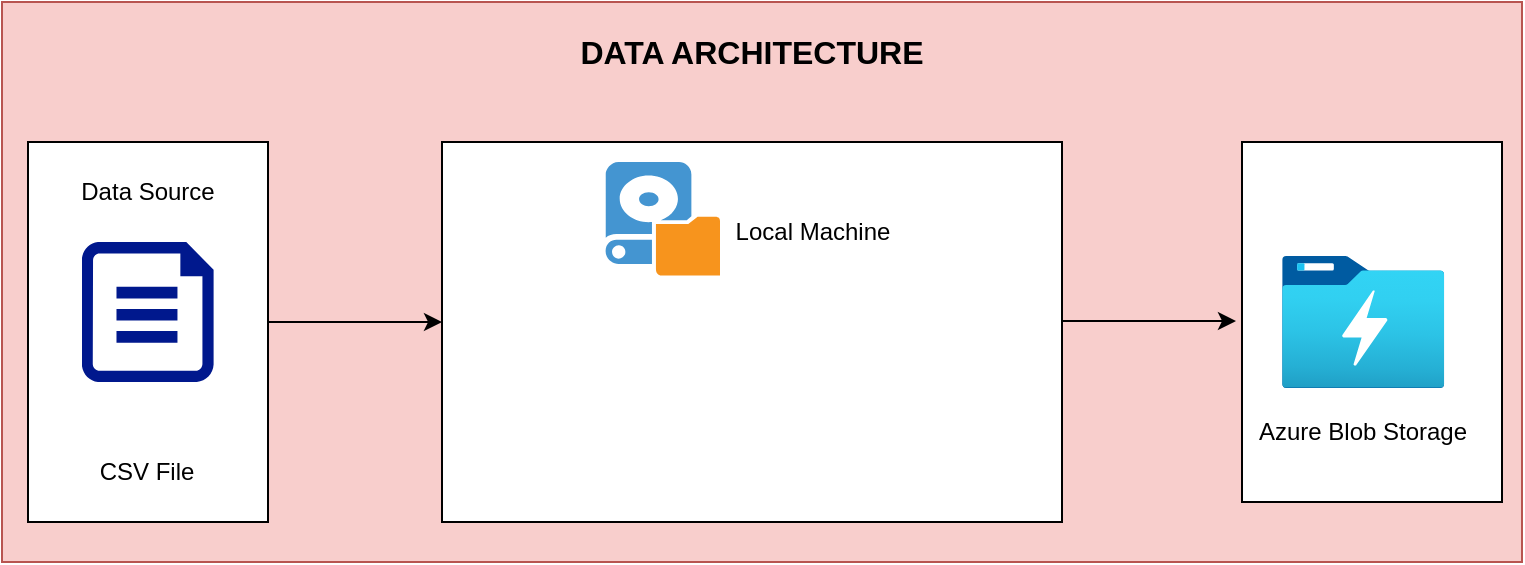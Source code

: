 <mxfile version="26.0.9" pages="3">
  <diagram name="Data Architecture" id="GDCp66GM-aVMMZ3tRcc4">
    <mxGraphModel dx="1434" dy="870" grid="1" gridSize="10" guides="1" tooltips="1" connect="1" arrows="1" fold="1" page="1" pageScale="1" pageWidth="850" pageHeight="1100" math="0" shadow="0">
      <root>
        <mxCell id="0" />
        <mxCell id="1" parent="0" />
        <mxCell id="0ZS4pFNVphP26SUkzVD8-11" value="" style="rounded=0;whiteSpace=wrap;html=1;fillColor=#f8cecc;strokeColor=#b85450;" vertex="1" parent="1">
          <mxGeometry x="20" y="160" width="760" height="280" as="geometry" />
        </mxCell>
        <mxCell id="0ZS4pFNVphP26SUkzVD8-9" value="" style="rounded=0;whiteSpace=wrap;html=1;" vertex="1" parent="1">
          <mxGeometry x="240" y="230" width="310" height="190" as="geometry" />
        </mxCell>
        <mxCell id="0ZS4pFNVphP26SUkzVD8-5" value="" style="rounded=0;whiteSpace=wrap;html=1;" vertex="1" parent="1">
          <mxGeometry x="640" y="230" width="130" height="180" as="geometry" />
        </mxCell>
        <mxCell id="VOXw7hhsQku7BnbZk03m-5" value="" style="rounded=0;whiteSpace=wrap;html=1;" vertex="1" parent="1">
          <mxGeometry x="33" y="230" width="120" height="190" as="geometry" />
        </mxCell>
        <mxCell id="VOXw7hhsQku7BnbZk03m-1" value="" style="sketch=0;aspect=fixed;pointerEvents=1;shadow=0;dashed=0;html=1;strokeColor=none;labelPosition=center;verticalLabelPosition=bottom;verticalAlign=top;align=center;fillColor=#00188D;shape=mxgraph.azure.file" vertex="1" parent="1">
          <mxGeometry x="60" y="280" width="65.8" height="70" as="geometry" />
        </mxCell>
        <mxCell id="VOXw7hhsQku7BnbZk03m-2" value="Data Source" style="text;html=1;align=center;verticalAlign=middle;whiteSpace=wrap;rounded=0;" vertex="1" parent="1">
          <mxGeometry x="47.9" y="240" width="90" height="30" as="geometry" />
        </mxCell>
        <mxCell id="VOXw7hhsQku7BnbZk03m-3" value="CSV File" style="text;html=1;align=center;verticalAlign=middle;whiteSpace=wrap;rounded=0;" vertex="1" parent="1">
          <mxGeometry x="58.8" y="380" width="67" height="30" as="geometry" />
        </mxCell>
        <mxCell id="VOXw7hhsQku7BnbZk03m-6" value="" style="endArrow=classic;html=1;rounded=0;" edge="1" parent="1">
          <mxGeometry width="50" height="50" relative="1" as="geometry">
            <mxPoint x="153" y="320" as="sourcePoint" />
            <mxPoint x="240" y="320" as="targetPoint" />
          </mxGeometry>
        </mxCell>
        <mxCell id="VOXw7hhsQku7BnbZk03m-7" value="" style="shadow=0;dashed=0;html=1;strokeColor=none;fillColor=#4495D1;labelPosition=center;verticalLabelPosition=bottom;verticalAlign=top;align=center;outlineConnect=0;shape=mxgraph.veeam.local_disk;" vertex="1" parent="1">
          <mxGeometry x="321.8" y="240" width="57.2" height="56.8" as="geometry" />
        </mxCell>
        <mxCell id="VOXw7hhsQku7BnbZk03m-8" value="Local Machine" style="text;html=1;align=center;verticalAlign=middle;whiteSpace=wrap;rounded=0;" vertex="1" parent="1">
          <mxGeometry x="379" y="260" width="92.8" height="30" as="geometry" />
        </mxCell>
        <mxCell id="0ZS4pFNVphP26SUkzVD8-3" value="" style="image;aspect=fixed;html=1;points=[];align=center;fontSize=12;image=img/lib/azure2/storage/Data_Lake_Storage_Gen1.svg;" vertex="1" parent="1">
          <mxGeometry x="660" y="287" width="81.23" height="66" as="geometry" />
        </mxCell>
        <mxCell id="0ZS4pFNVphP26SUkzVD8-4" value="Azure Blob Storage" style="text;html=1;align=center;verticalAlign=middle;whiteSpace=wrap;rounded=0;" vertex="1" parent="1">
          <mxGeometry x="645.92" y="360" width="109.39" height="30" as="geometry" />
        </mxCell>
        <mxCell id="0ZS4pFNVphP26SUkzVD8-6" value="" style="endArrow=classic;html=1;rounded=0;" edge="1" parent="1">
          <mxGeometry width="50" height="50" relative="1" as="geometry">
            <mxPoint x="550" y="319.5" as="sourcePoint" />
            <mxPoint x="637" y="319.5" as="targetPoint" />
          </mxGeometry>
        </mxCell>
        <mxCell id="0ZS4pFNVphP26SUkzVD8-10" value="" style="shape=image;verticalLabelPosition=bottom;labelBackgroundColor=default;verticalAlign=top;aspect=fixed;imageAspect=0;image=https://2679069.fs1.hubspotusercontent-na1.net/hubfs/2679069/Copy%20of%20dimension%20site%20%20%2816%29.jpg;" vertex="1" parent="1">
          <mxGeometry x="295" y="315.84" width="200" height="104.16" as="geometry" />
        </mxCell>
        <mxCell id="0ZS4pFNVphP26SUkzVD8-12" value="&lt;b&gt;&lt;font style=&quot;font-size: 16px;&quot;&gt;DATA ARCHITECTURE&lt;/font&gt;&lt;/b&gt;" style="text;html=1;align=center;verticalAlign=middle;whiteSpace=wrap;rounded=0;" vertex="1" parent="1">
          <mxGeometry x="286.25" y="170" width="217.5" height="30" as="geometry" />
        </mxCell>
      </root>
    </mxGraphModel>
  </diagram>
  <diagram id="QaMgk_Se7hdhqDzMXYRU" name="Data Modelling">
    <mxGraphModel dx="2573" dy="806" grid="1" gridSize="10" guides="1" tooltips="1" connect="1" arrows="1" fold="1" page="1" pageScale="1" pageWidth="850" pageHeight="1100" math="0" shadow="0">
      <root>
        <mxCell id="0" />
        <mxCell id="1" parent="0" />
        <mxCell id="APkcRsWBX7S6X0aWJqgy-172" value="" style="rounded=0;whiteSpace=wrap;html=1;" parent="1" vertex="1">
          <mxGeometry x="-160" y="100" width="960" height="700" as="geometry" />
        </mxCell>
        <mxCell id="APkcRsWBX7S6X0aWJqgy-2" value="Amazing_food" style="shape=table;startSize=30;container=1;collapsible=1;childLayout=tableLayout;fixedRows=1;rowLines=0;fontStyle=1;align=center;resizeLast=1;html=1;fillColor=none;fontColor=default;labelBackgroundColor=none;" parent="1" vertex="1">
          <mxGeometry x="-515" y="120" width="225" height="660" as="geometry" />
        </mxCell>
        <mxCell id="APkcRsWBX7S6X0aWJqgy-3" value="" style="shape=tableRow;horizontal=0;startSize=0;swimlaneHead=0;swimlaneBody=0;fillColor=none;collapsible=0;dropTarget=0;points=[[0,0.5],[1,0.5]];portConstraint=eastwest;top=0;left=0;right=0;bottom=1;labelBackgroundColor=none;textShadow=0;fontColor=default;" parent="APkcRsWBX7S6X0aWJqgy-2" vertex="1">
          <mxGeometry y="30" width="225" height="30" as="geometry" />
        </mxCell>
        <mxCell id="APkcRsWBX7S6X0aWJqgy-4" value="" style="shape=partialRectangle;connectable=0;fillColor=none;top=0;left=0;bottom=0;right=0;fontStyle=1;overflow=hidden;whiteSpace=wrap;html=1;labelBackgroundColor=none;textShadow=0;fontColor=default;" parent="APkcRsWBX7S6X0aWJqgy-3" vertex="1">
          <mxGeometry width="30" height="30" as="geometry">
            <mxRectangle width="30" height="30" as="alternateBounds" />
          </mxGeometry>
        </mxCell>
        <mxCell id="APkcRsWBX7S6X0aWJqgy-5" value="&lt;span style=&quot;font-family: Consolas, &amp;quot;Courier New&amp;quot;, monospace; font-size: 14px; font-weight: 400; white-space: pre;&quot;&gt;UnitPrice&lt;/span&gt;" style="shape=partialRectangle;connectable=0;fillColor=#d5e8d4;top=0;left=0;bottom=0;right=0;align=left;spacingLeft=6;fontStyle=5;overflow=hidden;whiteSpace=wrap;html=1;labelBackgroundColor=none;textShadow=0;strokeColor=#82b366;" parent="APkcRsWBX7S6X0aWJqgy-3" vertex="1">
          <mxGeometry x="30" width="195" height="30" as="geometry">
            <mxRectangle width="195" height="30" as="alternateBounds" />
          </mxGeometry>
        </mxCell>
        <mxCell id="APkcRsWBX7S6X0aWJqgy-6" value="" style="shape=tableRow;horizontal=0;startSize=0;swimlaneHead=0;swimlaneBody=0;fillColor=none;collapsible=0;dropTarget=0;points=[[0,0.5],[1,0.5]];portConstraint=eastwest;top=0;left=0;right=0;bottom=0;labelBackgroundColor=none;textShadow=0;fontColor=default;" parent="APkcRsWBX7S6X0aWJqgy-2" vertex="1">
          <mxGeometry y="60" width="225" height="30" as="geometry" />
        </mxCell>
        <mxCell id="APkcRsWBX7S6X0aWJqgy-7" value="" style="shape=partialRectangle;connectable=0;fillColor=none;top=0;left=0;bottom=0;right=0;editable=1;overflow=hidden;whiteSpace=wrap;html=1;labelBackgroundColor=none;textShadow=0;fontColor=default;" parent="APkcRsWBX7S6X0aWJqgy-6" vertex="1">
          <mxGeometry width="30" height="30" as="geometry">
            <mxRectangle width="30" height="30" as="alternateBounds" />
          </mxGeometry>
        </mxCell>
        <mxCell id="APkcRsWBX7S6X0aWJqgy-8" value="&lt;span style=&quot;font-family: Consolas, &amp;quot;Courier New&amp;quot;, monospace; font-size: 14px; white-space: pre;&quot;&gt;Date&lt;/span&gt;" style="shape=partialRectangle;connectable=0;fillColor=#e1d5e7;top=0;left=0;bottom=0;right=0;align=left;spacingLeft=6;overflow=hidden;whiteSpace=wrap;html=1;labelBackgroundColor=none;textShadow=0;strokeColor=#9673a6;fontColor=default;" parent="APkcRsWBX7S6X0aWJqgy-6" vertex="1">
          <mxGeometry x="30" width="195" height="30" as="geometry">
            <mxRectangle width="195" height="30" as="alternateBounds" />
          </mxGeometry>
        </mxCell>
        <mxCell id="APkcRsWBX7S6X0aWJqgy-9" value="" style="shape=tableRow;horizontal=0;startSize=0;swimlaneHead=0;swimlaneBody=0;fillColor=none;collapsible=0;dropTarget=0;points=[[0,0.5],[1,0.5]];portConstraint=eastwest;top=0;left=0;right=0;bottom=0;labelBackgroundColor=none;textShadow=0;fontColor=default;" parent="APkcRsWBX7S6X0aWJqgy-2" vertex="1">
          <mxGeometry y="90" width="225" height="30" as="geometry" />
        </mxCell>
        <mxCell id="APkcRsWBX7S6X0aWJqgy-10" value="" style="shape=partialRectangle;connectable=0;fillColor=none;top=0;left=0;bottom=0;right=0;editable=1;overflow=hidden;whiteSpace=wrap;html=1;labelBackgroundColor=none;textShadow=0;fontColor=default;" parent="APkcRsWBX7S6X0aWJqgy-9" vertex="1">
          <mxGeometry width="30" height="30" as="geometry">
            <mxRectangle width="30" height="30" as="alternateBounds" />
          </mxGeometry>
        </mxCell>
        <mxCell id="APkcRsWBX7S6X0aWJqgy-11" value="&lt;span style=&quot;font-family: Consolas, &amp;quot;Courier New&amp;quot;, monospace; font-size: 14px; white-space: pre;&quot;&gt;ProductName&lt;/span&gt;" style="shape=partialRectangle;connectable=0;fillColor=#d5e8d4;top=0;left=0;bottom=0;right=0;align=left;spacingLeft=6;overflow=hidden;whiteSpace=wrap;html=1;labelBackgroundColor=none;textShadow=0;strokeColor=#82b366;" parent="APkcRsWBX7S6X0aWJqgy-9" vertex="1">
          <mxGeometry x="30" width="195" height="30" as="geometry">
            <mxRectangle width="195" height="30" as="alternateBounds" />
          </mxGeometry>
        </mxCell>
        <mxCell id="APkcRsWBX7S6X0aWJqgy-12" value="" style="shape=tableRow;horizontal=0;startSize=0;swimlaneHead=0;swimlaneBody=0;fillColor=none;collapsible=0;dropTarget=0;points=[[0,0.5],[1,0.5]];portConstraint=eastwest;top=0;left=0;right=0;bottom=0;labelBackgroundColor=none;textShadow=0;fontColor=default;" parent="APkcRsWBX7S6X0aWJqgy-2" vertex="1">
          <mxGeometry y="120" width="225" height="30" as="geometry" />
        </mxCell>
        <mxCell id="APkcRsWBX7S6X0aWJqgy-13" value="" style="shape=partialRectangle;connectable=0;fillColor=none;top=0;left=0;bottom=0;right=0;editable=1;overflow=hidden;whiteSpace=wrap;html=1;labelBackgroundColor=none;textShadow=0;fontColor=default;" parent="APkcRsWBX7S6X0aWJqgy-12" vertex="1">
          <mxGeometry width="30" height="30" as="geometry">
            <mxRectangle width="30" height="30" as="alternateBounds" />
          </mxGeometry>
        </mxCell>
        <mxCell id="APkcRsWBX7S6X0aWJqgy-14" value="&lt;span style=&quot;font-family: Consolas, &amp;quot;Courier New&amp;quot;, monospace; font-size: 14px; white-space: pre;&quot;&gt;Quantity&lt;/span&gt;" style="shape=partialRectangle;connectable=0;fillColor=#dae8fc;top=0;left=0;bottom=0;right=0;align=left;spacingLeft=6;overflow=hidden;whiteSpace=wrap;html=1;labelBackgroundColor=none;textShadow=0;strokeColor=#6c8ebf;" parent="APkcRsWBX7S6X0aWJqgy-12" vertex="1">
          <mxGeometry x="30" width="195" height="30" as="geometry">
            <mxRectangle width="195" height="30" as="alternateBounds" />
          </mxGeometry>
        </mxCell>
        <mxCell id="APkcRsWBX7S6X0aWJqgy-18" style="shape=tableRow;horizontal=0;startSize=0;swimlaneHead=0;swimlaneBody=0;fillColor=none;collapsible=0;dropTarget=0;points=[[0,0.5],[1,0.5]];portConstraint=eastwest;top=0;left=0;right=0;bottom=0;labelBackgroundColor=none;textShadow=0;fontColor=default;" parent="APkcRsWBX7S6X0aWJqgy-2" vertex="1">
          <mxGeometry y="150" width="225" height="30" as="geometry" />
        </mxCell>
        <mxCell id="APkcRsWBX7S6X0aWJqgy-19" style="shape=partialRectangle;connectable=0;fillColor=none;top=0;left=0;bottom=0;right=0;editable=1;overflow=hidden;whiteSpace=wrap;html=1;labelBackgroundColor=none;textShadow=0;fontColor=default;" parent="APkcRsWBX7S6X0aWJqgy-18" vertex="1">
          <mxGeometry width="30" height="30" as="geometry">
            <mxRectangle width="30" height="30" as="alternateBounds" />
          </mxGeometry>
        </mxCell>
        <mxCell id="APkcRsWBX7S6X0aWJqgy-20" value="&lt;span style=&quot;font-family: Consolas, &amp;quot;Courier New&amp;quot;, monospace; font-size: 14px; white-space: pre;&quot;&gt;StoreLocation&lt;/span&gt;" style="shape=partialRectangle;connectable=0;fillColor=#dae8fc;top=0;left=0;bottom=0;right=0;align=left;spacingLeft=6;overflow=hidden;whiteSpace=wrap;html=1;labelBackgroundColor=none;textShadow=0;strokeColor=#6c8ebf;fontColor=default;" parent="APkcRsWBX7S6X0aWJqgy-18" vertex="1">
          <mxGeometry x="30" width="195" height="30" as="geometry">
            <mxRectangle width="195" height="30" as="alternateBounds" />
          </mxGeometry>
        </mxCell>
        <mxCell id="APkcRsWBX7S6X0aWJqgy-21" style="shape=tableRow;horizontal=0;startSize=0;swimlaneHead=0;swimlaneBody=0;fillColor=none;collapsible=0;dropTarget=0;points=[[0,0.5],[1,0.5]];portConstraint=eastwest;top=0;left=0;right=0;bottom=0;labelBackgroundColor=none;textShadow=0;fontColor=default;" parent="APkcRsWBX7S6X0aWJqgy-2" vertex="1">
          <mxGeometry y="180" width="225" height="30" as="geometry" />
        </mxCell>
        <mxCell id="APkcRsWBX7S6X0aWJqgy-22" style="shape=partialRectangle;connectable=0;fillColor=none;top=0;left=0;bottom=0;right=0;editable=1;overflow=hidden;whiteSpace=wrap;html=1;labelBackgroundColor=none;textShadow=0;fontColor=default;" parent="APkcRsWBX7S6X0aWJqgy-21" vertex="1">
          <mxGeometry width="30" height="30" as="geometry">
            <mxRectangle width="30" height="30" as="alternateBounds" />
          </mxGeometry>
        </mxCell>
        <mxCell id="APkcRsWBX7S6X0aWJqgy-23" value="&lt;span style=&quot;font-family: Consolas, &amp;quot;Courier New&amp;quot;, monospace; font-size: 14px; white-space: pre;&quot;&gt;PaymentType&lt;/span&gt;" style="shape=partialRectangle;connectable=0;fillColor=#dae8fc;top=0;left=0;bottom=0;right=0;align=left;spacingLeft=6;overflow=hidden;whiteSpace=wrap;html=1;labelBackgroundColor=none;textShadow=0;strokeColor=#6c8ebf;fontColor=default;" parent="APkcRsWBX7S6X0aWJqgy-21" vertex="1">
          <mxGeometry x="30" width="195" height="30" as="geometry">
            <mxRectangle width="195" height="30" as="alternateBounds" />
          </mxGeometry>
        </mxCell>
        <mxCell id="APkcRsWBX7S6X0aWJqgy-24" style="shape=tableRow;horizontal=0;startSize=0;swimlaneHead=0;swimlaneBody=0;fillColor=none;collapsible=0;dropTarget=0;points=[[0,0.5],[1,0.5]];portConstraint=eastwest;top=0;left=0;right=0;bottom=0;labelBackgroundColor=none;textShadow=0;fontColor=default;" parent="APkcRsWBX7S6X0aWJqgy-2" vertex="1">
          <mxGeometry y="210" width="225" height="30" as="geometry" />
        </mxCell>
        <mxCell id="APkcRsWBX7S6X0aWJqgy-25" style="shape=partialRectangle;connectable=0;fillColor=none;top=0;left=0;bottom=0;right=0;editable=1;overflow=hidden;whiteSpace=wrap;html=1;labelBackgroundColor=none;textShadow=0;fontColor=default;" parent="APkcRsWBX7S6X0aWJqgy-24" vertex="1">
          <mxGeometry width="30" height="30" as="geometry">
            <mxRectangle width="30" height="30" as="alternateBounds" />
          </mxGeometry>
        </mxCell>
        <mxCell id="APkcRsWBX7S6X0aWJqgy-26" value="&lt;span style=&quot;font-family: Consolas, &amp;quot;Courier New&amp;quot;, monospace; font-size: 14px; white-space: pre;&quot;&gt;PromotionApplied&lt;/span&gt;" style="shape=partialRectangle;connectable=0;fillColor=#dae8fc;top=0;left=0;bottom=0;right=0;align=left;spacingLeft=6;overflow=hidden;whiteSpace=wrap;html=1;labelBackgroundColor=none;textShadow=0;strokeColor=#6c8ebf;fontColor=default;" parent="APkcRsWBX7S6X0aWJqgy-24" vertex="1">
          <mxGeometry x="30" width="195" height="30" as="geometry">
            <mxRectangle width="195" height="30" as="alternateBounds" />
          </mxGeometry>
        </mxCell>
        <mxCell id="APkcRsWBX7S6X0aWJqgy-27" style="shape=tableRow;horizontal=0;startSize=0;swimlaneHead=0;swimlaneBody=0;fillColor=none;collapsible=0;dropTarget=0;points=[[0,0.5],[1,0.5]];portConstraint=eastwest;top=0;left=0;right=0;bottom=0;labelBackgroundColor=none;textShadow=0;fontColor=default;" parent="APkcRsWBX7S6X0aWJqgy-2" vertex="1">
          <mxGeometry y="240" width="225" height="30" as="geometry" />
        </mxCell>
        <mxCell id="APkcRsWBX7S6X0aWJqgy-28" style="shape=partialRectangle;connectable=0;fillColor=none;top=0;left=0;bottom=0;right=0;editable=1;overflow=hidden;whiteSpace=wrap;html=1;labelBackgroundColor=none;textShadow=0;fontColor=default;" parent="APkcRsWBX7S6X0aWJqgy-27" vertex="1">
          <mxGeometry width="30" height="30" as="geometry">
            <mxRectangle width="30" height="30" as="alternateBounds" />
          </mxGeometry>
        </mxCell>
        <mxCell id="APkcRsWBX7S6X0aWJqgy-29" value="&lt;span style=&quot;font-family: Consolas, &amp;quot;Courier New&amp;quot;, monospace; font-size: 14px; white-space: pre;&quot;&gt;Weather&lt;/span&gt;" style="shape=partialRectangle;connectable=0;fillColor=#dae8fc;top=0;left=0;bottom=0;right=0;align=left;spacingLeft=6;overflow=hidden;whiteSpace=wrap;html=1;labelBackgroundColor=none;textShadow=0;strokeColor=#6c8ebf;fontColor=default;" parent="APkcRsWBX7S6X0aWJqgy-27" vertex="1">
          <mxGeometry x="30" width="195" height="30" as="geometry">
            <mxRectangle width="195" height="30" as="alternateBounds" />
          </mxGeometry>
        </mxCell>
        <mxCell id="APkcRsWBX7S6X0aWJqgy-30" style="shape=tableRow;horizontal=0;startSize=0;swimlaneHead=0;swimlaneBody=0;fillColor=none;collapsible=0;dropTarget=0;points=[[0,0.5],[1,0.5]];portConstraint=eastwest;top=0;left=0;right=0;bottom=0;labelBackgroundColor=none;textShadow=0;fontColor=default;" parent="APkcRsWBX7S6X0aWJqgy-2" vertex="1">
          <mxGeometry y="270" width="225" height="30" as="geometry" />
        </mxCell>
        <mxCell id="APkcRsWBX7S6X0aWJqgy-31" style="shape=partialRectangle;connectable=0;fillColor=none;top=0;left=0;bottom=0;right=0;editable=1;overflow=hidden;whiteSpace=wrap;html=1;labelBackgroundColor=none;textShadow=0;fontColor=default;" parent="APkcRsWBX7S6X0aWJqgy-30" vertex="1">
          <mxGeometry width="30" height="30" as="geometry">
            <mxRectangle width="30" height="30" as="alternateBounds" />
          </mxGeometry>
        </mxCell>
        <mxCell id="APkcRsWBX7S6X0aWJqgy-32" value="&lt;span style=&quot;font-family: Consolas, &amp;quot;Courier New&amp;quot;, monospace; font-size: 14px; white-space: pre;&quot;&gt;Temperature&lt;/span&gt;" style="shape=partialRectangle;connectable=0;fillColor=#dae8fc;top=0;left=0;bottom=0;right=0;align=left;spacingLeft=6;overflow=hidden;whiteSpace=wrap;html=1;labelBackgroundColor=none;textShadow=0;strokeColor=#6c8ebf;fontColor=default;" parent="APkcRsWBX7S6X0aWJqgy-30" vertex="1">
          <mxGeometry x="30" width="195" height="30" as="geometry">
            <mxRectangle width="195" height="30" as="alternateBounds" />
          </mxGeometry>
        </mxCell>
        <mxCell id="APkcRsWBX7S6X0aWJqgy-33" style="shape=tableRow;horizontal=0;startSize=0;swimlaneHead=0;swimlaneBody=0;fillColor=none;collapsible=0;dropTarget=0;points=[[0,0.5],[1,0.5]];portConstraint=eastwest;top=0;left=0;right=0;bottom=0;labelBackgroundColor=none;textShadow=0;fontColor=default;" parent="APkcRsWBX7S6X0aWJqgy-2" vertex="1">
          <mxGeometry y="300" width="225" height="30" as="geometry" />
        </mxCell>
        <mxCell id="APkcRsWBX7S6X0aWJqgy-34" style="shape=partialRectangle;connectable=0;fillColor=none;top=0;left=0;bottom=0;right=0;editable=1;overflow=hidden;whiteSpace=wrap;html=1;labelBackgroundColor=none;textShadow=0;fontColor=default;" parent="APkcRsWBX7S6X0aWJqgy-33" vertex="1">
          <mxGeometry width="30" height="30" as="geometry">
            <mxRectangle width="30" height="30" as="alternateBounds" />
          </mxGeometry>
        </mxCell>
        <mxCell id="APkcRsWBX7S6X0aWJqgy-35" value="&lt;span style=&quot;font-family: Consolas, &amp;quot;Courier New&amp;quot;, monospace; font-size: 14px; white-space: pre;&quot;&gt;StaffPerformanceRating&lt;/span&gt;" style="shape=partialRectangle;connectable=0;fillColor=#f8cecc;top=0;left=0;bottom=0;right=0;align=left;spacingLeft=6;overflow=hidden;whiteSpace=wrap;html=1;labelBackgroundColor=none;textShadow=0;strokeColor=#b85450;fontColor=default;" parent="APkcRsWBX7S6X0aWJqgy-33" vertex="1">
          <mxGeometry x="30" width="195" height="30" as="geometry">
            <mxRectangle width="195" height="30" as="alternateBounds" />
          </mxGeometry>
        </mxCell>
        <mxCell id="APkcRsWBX7S6X0aWJqgy-36" style="shape=tableRow;horizontal=0;startSize=0;swimlaneHead=0;swimlaneBody=0;fillColor=none;collapsible=0;dropTarget=0;points=[[0,0.5],[1,0.5]];portConstraint=eastwest;top=0;left=0;right=0;bottom=0;labelBackgroundColor=none;textShadow=0;fontColor=default;" parent="APkcRsWBX7S6X0aWJqgy-2" vertex="1">
          <mxGeometry y="330" width="225" height="30" as="geometry" />
        </mxCell>
        <mxCell id="APkcRsWBX7S6X0aWJqgy-37" style="shape=partialRectangle;connectable=0;fillColor=none;top=0;left=0;bottom=0;right=0;editable=1;overflow=hidden;whiteSpace=wrap;html=1;labelBackgroundColor=none;textShadow=0;fontColor=default;" parent="APkcRsWBX7S6X0aWJqgy-36" vertex="1">
          <mxGeometry width="30" height="30" as="geometry">
            <mxRectangle width="30" height="30" as="alternateBounds" />
          </mxGeometry>
        </mxCell>
        <mxCell id="APkcRsWBX7S6X0aWJqgy-38" value="&lt;span style=&quot;font-family: Consolas, &amp;quot;Courier New&amp;quot;, monospace; font-size: 14px; white-space: pre;&quot;&gt;CustomerFeedback&lt;/span&gt;" style="shape=partialRectangle;connectable=0;fillColor=#ffe6cc;top=0;left=0;bottom=0;right=0;align=left;spacingLeft=6;overflow=hidden;whiteSpace=wrap;html=1;labelBackgroundColor=none;textShadow=0;strokeColor=#d79b00;fontColor=default;" parent="APkcRsWBX7S6X0aWJqgy-36" vertex="1">
          <mxGeometry x="30" width="195" height="30" as="geometry">
            <mxRectangle width="195" height="30" as="alternateBounds" />
          </mxGeometry>
        </mxCell>
        <mxCell id="APkcRsWBX7S6X0aWJqgy-39" style="shape=tableRow;horizontal=0;startSize=0;swimlaneHead=0;swimlaneBody=0;fillColor=none;collapsible=0;dropTarget=0;points=[[0,0.5],[1,0.5]];portConstraint=eastwest;top=0;left=0;right=0;bottom=0;labelBackgroundColor=none;textShadow=0;fontColor=default;" parent="APkcRsWBX7S6X0aWJqgy-2" vertex="1">
          <mxGeometry y="360" width="225" height="30" as="geometry" />
        </mxCell>
        <mxCell id="APkcRsWBX7S6X0aWJqgy-40" style="shape=partialRectangle;connectable=0;fillColor=none;top=0;left=0;bottom=0;right=0;editable=1;overflow=hidden;whiteSpace=wrap;html=1;labelBackgroundColor=none;textShadow=0;fontColor=default;" parent="APkcRsWBX7S6X0aWJqgy-39" vertex="1">
          <mxGeometry width="30" height="30" as="geometry">
            <mxRectangle width="30" height="30" as="alternateBounds" />
          </mxGeometry>
        </mxCell>
        <mxCell id="APkcRsWBX7S6X0aWJqgy-41" value="&lt;span style=&quot;font-family: Consolas, &amp;quot;Courier New&amp;quot;, monospace; font-size: 14px; white-space: pre;&quot;&gt;DeliveryTime_min&lt;/span&gt;" style="shape=partialRectangle;connectable=0;fillColor=#dae8fc;top=0;left=0;bottom=0;right=0;align=left;spacingLeft=6;overflow=hidden;whiteSpace=wrap;html=1;labelBackgroundColor=none;textShadow=0;strokeColor=#6c8ebf;fontColor=default;" parent="APkcRsWBX7S6X0aWJqgy-39" vertex="1">
          <mxGeometry x="30" width="195" height="30" as="geometry">
            <mxRectangle width="195" height="30" as="alternateBounds" />
          </mxGeometry>
        </mxCell>
        <mxCell id="APkcRsWBX7S6X0aWJqgy-42" style="shape=tableRow;horizontal=0;startSize=0;swimlaneHead=0;swimlaneBody=0;fillColor=none;collapsible=0;dropTarget=0;points=[[0,0.5],[1,0.5]];portConstraint=eastwest;top=0;left=0;right=0;bottom=0;labelBackgroundColor=none;textShadow=0;fontColor=default;" parent="APkcRsWBX7S6X0aWJqgy-2" vertex="1">
          <mxGeometry y="390" width="225" height="30" as="geometry" />
        </mxCell>
        <mxCell id="APkcRsWBX7S6X0aWJqgy-43" style="shape=partialRectangle;connectable=0;fillColor=none;top=0;left=0;bottom=0;right=0;editable=1;overflow=hidden;whiteSpace=wrap;html=1;labelBackgroundColor=none;textShadow=0;fontColor=default;" parent="APkcRsWBX7S6X0aWJqgy-42" vertex="1">
          <mxGeometry width="30" height="30" as="geometry">
            <mxRectangle width="30" height="30" as="alternateBounds" />
          </mxGeometry>
        </mxCell>
        <mxCell id="APkcRsWBX7S6X0aWJqgy-44" value="&lt;span style=&quot;font-family: Consolas, &amp;quot;Courier New&amp;quot;, monospace; font-size: 14px; white-space: pre;&quot;&gt;OrderType&lt;/span&gt;" style="shape=partialRectangle;connectable=0;fillColor=#dae8fc;top=0;left=0;bottom=0;right=0;align=left;spacingLeft=6;overflow=hidden;whiteSpace=wrap;html=1;labelBackgroundColor=none;textShadow=0;strokeColor=#6c8ebf;fontColor=default;" parent="APkcRsWBX7S6X0aWJqgy-42" vertex="1">
          <mxGeometry x="30" width="195" height="30" as="geometry">
            <mxRectangle width="195" height="30" as="alternateBounds" />
          </mxGeometry>
        </mxCell>
        <mxCell id="APkcRsWBX7S6X0aWJqgy-45" style="shape=tableRow;horizontal=0;startSize=0;swimlaneHead=0;swimlaneBody=0;fillColor=none;collapsible=0;dropTarget=0;points=[[0,0.5],[1,0.5]];portConstraint=eastwest;top=0;left=0;right=0;bottom=0;labelBackgroundColor=none;textShadow=0;fontColor=default;" parent="APkcRsWBX7S6X0aWJqgy-2" vertex="1">
          <mxGeometry y="420" width="225" height="30" as="geometry" />
        </mxCell>
        <mxCell id="APkcRsWBX7S6X0aWJqgy-46" style="shape=partialRectangle;connectable=0;fillColor=none;top=0;left=0;bottom=0;right=0;editable=1;overflow=hidden;whiteSpace=wrap;html=1;labelBackgroundColor=none;textShadow=0;fontColor=default;" parent="APkcRsWBX7S6X0aWJqgy-45" vertex="1">
          <mxGeometry width="30" height="30" as="geometry">
            <mxRectangle width="30" height="30" as="alternateBounds" />
          </mxGeometry>
        </mxCell>
        <mxCell id="APkcRsWBX7S6X0aWJqgy-47" value="&lt;span style=&quot;font-family: Consolas, &amp;quot;Courier New&amp;quot;, monospace; font-size: 14px; white-space: pre;&quot;&gt;CustomerName&lt;/span&gt;" style="shape=partialRectangle;connectable=0;fillColor=#ffe6cc;top=0;left=0;bottom=0;right=0;align=left;spacingLeft=6;overflow=hidden;whiteSpace=wrap;html=1;labelBackgroundColor=none;textShadow=0;strokeColor=#d79b00;fontColor=default;" parent="APkcRsWBX7S6X0aWJqgy-45" vertex="1">
          <mxGeometry x="30" width="195" height="30" as="geometry">
            <mxRectangle width="195" height="30" as="alternateBounds" />
          </mxGeometry>
        </mxCell>
        <mxCell id="APkcRsWBX7S6X0aWJqgy-48" style="shape=tableRow;horizontal=0;startSize=0;swimlaneHead=0;swimlaneBody=0;fillColor=none;collapsible=0;dropTarget=0;points=[[0,0.5],[1,0.5]];portConstraint=eastwest;top=0;left=0;right=0;bottom=0;labelBackgroundColor=none;textShadow=0;fontColor=default;" parent="APkcRsWBX7S6X0aWJqgy-2" vertex="1">
          <mxGeometry y="450" width="225" height="30" as="geometry" />
        </mxCell>
        <mxCell id="APkcRsWBX7S6X0aWJqgy-49" style="shape=partialRectangle;connectable=0;fillColor=none;top=0;left=0;bottom=0;right=0;editable=1;overflow=hidden;whiteSpace=wrap;html=1;labelBackgroundColor=none;textShadow=0;fontColor=default;" parent="APkcRsWBX7S6X0aWJqgy-48" vertex="1">
          <mxGeometry width="30" height="30" as="geometry">
            <mxRectangle width="30" height="30" as="alternateBounds" />
          </mxGeometry>
        </mxCell>
        <mxCell id="APkcRsWBX7S6X0aWJqgy-50" value="&lt;span style=&quot;font-family: Consolas, &amp;quot;Courier New&amp;quot;, monospace; font-size: 14px; white-space: pre;&quot;&gt;CustomerAddress&lt;/span&gt;" style="shape=partialRectangle;connectable=0;fillColor=#ffe6cc;top=0;left=0;bottom=0;right=0;align=left;spacingLeft=6;overflow=hidden;whiteSpace=wrap;html=1;labelBackgroundColor=none;textShadow=0;strokeColor=#d79b00;fontColor=default;" parent="APkcRsWBX7S6X0aWJqgy-48" vertex="1">
          <mxGeometry x="30" width="195" height="30" as="geometry">
            <mxRectangle width="195" height="30" as="alternateBounds" />
          </mxGeometry>
        </mxCell>
        <mxCell id="APkcRsWBX7S6X0aWJqgy-51" style="shape=tableRow;horizontal=0;startSize=0;swimlaneHead=0;swimlaneBody=0;fillColor=none;collapsible=0;dropTarget=0;points=[[0,0.5],[1,0.5]];portConstraint=eastwest;top=0;left=0;right=0;bottom=0;labelBackgroundColor=none;textShadow=0;fontColor=default;" parent="APkcRsWBX7S6X0aWJqgy-2" vertex="1">
          <mxGeometry y="480" width="225" height="30" as="geometry" />
        </mxCell>
        <mxCell id="APkcRsWBX7S6X0aWJqgy-52" style="shape=partialRectangle;connectable=0;fillColor=none;top=0;left=0;bottom=0;right=0;editable=1;overflow=hidden;whiteSpace=wrap;html=1;labelBackgroundColor=none;textShadow=0;fontColor=default;" parent="APkcRsWBX7S6X0aWJqgy-51" vertex="1">
          <mxGeometry width="30" height="30" as="geometry">
            <mxRectangle width="30" height="30" as="alternateBounds" />
          </mxGeometry>
        </mxCell>
        <mxCell id="APkcRsWBX7S6X0aWJqgy-53" value="&lt;span style=&quot;font-family: Consolas, &amp;quot;Courier New&amp;quot;, monospace; font-size: 14px; white-space: pre;&quot;&gt;Customer_PhoneNumber&lt;/span&gt;" style="shape=partialRectangle;connectable=0;fillColor=#ffe6cc;top=0;left=0;bottom=0;right=0;align=left;spacingLeft=6;overflow=hidden;whiteSpace=wrap;html=1;labelBackgroundColor=none;textShadow=0;strokeColor=#d79b00;fontColor=default;" parent="APkcRsWBX7S6X0aWJqgy-51" vertex="1">
          <mxGeometry x="30" width="195" height="30" as="geometry">
            <mxRectangle width="195" height="30" as="alternateBounds" />
          </mxGeometry>
        </mxCell>
        <mxCell id="APkcRsWBX7S6X0aWJqgy-54" style="shape=tableRow;horizontal=0;startSize=0;swimlaneHead=0;swimlaneBody=0;fillColor=none;collapsible=0;dropTarget=0;points=[[0,0.5],[1,0.5]];portConstraint=eastwest;top=0;left=0;right=0;bottom=0;labelBackgroundColor=none;textShadow=0;fontColor=default;" parent="APkcRsWBX7S6X0aWJqgy-2" vertex="1">
          <mxGeometry y="510" width="225" height="30" as="geometry" />
        </mxCell>
        <mxCell id="APkcRsWBX7S6X0aWJqgy-55" style="shape=partialRectangle;connectable=0;fillColor=none;top=0;left=0;bottom=0;right=0;editable=1;overflow=hidden;whiteSpace=wrap;html=1;labelBackgroundColor=none;textShadow=0;fontColor=default;" parent="APkcRsWBX7S6X0aWJqgy-54" vertex="1">
          <mxGeometry width="30" height="30" as="geometry">
            <mxRectangle width="30" height="30" as="alternateBounds" />
          </mxGeometry>
        </mxCell>
        <mxCell id="APkcRsWBX7S6X0aWJqgy-56" value="&lt;span style=&quot;font-family: Consolas, &amp;quot;Courier New&amp;quot;, monospace; font-size: 14px; white-space: pre;&quot;&gt;CustomerEmail&lt;/span&gt;" style="shape=partialRectangle;connectable=0;fillColor=#ffe6cc;top=0;left=0;bottom=0;right=0;align=left;spacingLeft=6;overflow=hidden;whiteSpace=wrap;html=1;labelBackgroundColor=none;textShadow=0;strokeColor=#d79b00;fontColor=default;" parent="APkcRsWBX7S6X0aWJqgy-54" vertex="1">
          <mxGeometry x="30" width="195" height="30" as="geometry">
            <mxRectangle width="195" height="30" as="alternateBounds" />
          </mxGeometry>
        </mxCell>
        <mxCell id="APkcRsWBX7S6X0aWJqgy-15" style="shape=tableRow;horizontal=0;startSize=0;swimlaneHead=0;swimlaneBody=0;fillColor=none;collapsible=0;dropTarget=0;points=[[0,0.5],[1,0.5]];portConstraint=eastwest;top=0;left=0;right=0;bottom=0;labelBackgroundColor=none;textShadow=0;fontColor=default;" parent="APkcRsWBX7S6X0aWJqgy-2" vertex="1">
          <mxGeometry y="540" width="225" height="30" as="geometry" />
        </mxCell>
        <mxCell id="APkcRsWBX7S6X0aWJqgy-16" style="shape=partialRectangle;connectable=0;fillColor=none;top=0;left=0;bottom=0;right=0;editable=1;overflow=hidden;whiteSpace=wrap;html=1;labelBackgroundColor=none;textShadow=0;fontColor=default;" parent="APkcRsWBX7S6X0aWJqgy-15" vertex="1">
          <mxGeometry width="30" height="30" as="geometry">
            <mxRectangle width="30" height="30" as="alternateBounds" />
          </mxGeometry>
        </mxCell>
        <mxCell id="APkcRsWBX7S6X0aWJqgy-17" value="&lt;span style=&quot;font-family: Consolas, &amp;quot;Courier New&amp;quot;, monospace; font-size: 14px; white-space: pre;&quot;&gt;Staff_Name&lt;/span&gt;" style="shape=partialRectangle;connectable=0;fillColor=#f8cecc;top=0;left=0;bottom=0;right=0;align=left;spacingLeft=6;overflow=hidden;whiteSpace=wrap;html=1;labelBackgroundColor=none;textShadow=0;strokeColor=#b85450;fontColor=default;" parent="APkcRsWBX7S6X0aWJqgy-15" vertex="1">
          <mxGeometry x="30" width="195" height="30" as="geometry">
            <mxRectangle width="195" height="30" as="alternateBounds" />
          </mxGeometry>
        </mxCell>
        <mxCell id="APkcRsWBX7S6X0aWJqgy-57" style="shape=tableRow;horizontal=0;startSize=0;swimlaneHead=0;swimlaneBody=0;fillColor=none;collapsible=0;dropTarget=0;points=[[0,0.5],[1,0.5]];portConstraint=eastwest;top=0;left=0;right=0;bottom=0;labelBackgroundColor=none;textShadow=0;fontColor=default;" parent="APkcRsWBX7S6X0aWJqgy-2" vertex="1">
          <mxGeometry y="570" width="225" height="30" as="geometry" />
        </mxCell>
        <mxCell id="APkcRsWBX7S6X0aWJqgy-58" style="shape=partialRectangle;connectable=0;fillColor=none;top=0;left=0;bottom=0;right=0;editable=1;overflow=hidden;whiteSpace=wrap;html=1;labelBackgroundColor=none;textShadow=0;fontColor=default;" parent="APkcRsWBX7S6X0aWJqgy-57" vertex="1">
          <mxGeometry width="30" height="30" as="geometry">
            <mxRectangle width="30" height="30" as="alternateBounds" />
          </mxGeometry>
        </mxCell>
        <mxCell id="APkcRsWBX7S6X0aWJqgy-59" value="&lt;span style=&quot;font-family: Consolas, &amp;quot;Courier New&amp;quot;, monospace; font-size: 14px; white-space: pre;&quot;&gt;Staff_Email&lt;/span&gt;" style="shape=partialRectangle;connectable=0;fillColor=#f8cecc;top=0;left=0;bottom=0;right=0;align=left;spacingLeft=6;overflow=hidden;whiteSpace=wrap;html=1;labelBackgroundColor=none;textShadow=0;strokeColor=#b85450;fontColor=default;" parent="APkcRsWBX7S6X0aWJqgy-57" vertex="1">
          <mxGeometry x="30" width="195" height="30" as="geometry">
            <mxRectangle width="195" height="30" as="alternateBounds" />
          </mxGeometry>
        </mxCell>
        <mxCell id="APkcRsWBX7S6X0aWJqgy-63" style="shape=tableRow;horizontal=0;startSize=0;swimlaneHead=0;swimlaneBody=0;fillColor=none;collapsible=0;dropTarget=0;points=[[0,0.5],[1,0.5]];portConstraint=eastwest;top=0;left=0;right=0;bottom=0;labelBackgroundColor=none;textShadow=0;fontColor=default;" parent="APkcRsWBX7S6X0aWJqgy-2" vertex="1">
          <mxGeometry y="600" width="225" height="30" as="geometry" />
        </mxCell>
        <mxCell id="APkcRsWBX7S6X0aWJqgy-64" style="shape=partialRectangle;connectable=0;fillColor=none;top=0;left=0;bottom=0;right=0;editable=1;overflow=hidden;whiteSpace=wrap;html=1;labelBackgroundColor=none;textShadow=0;fontColor=default;" parent="APkcRsWBX7S6X0aWJqgy-63" vertex="1">
          <mxGeometry width="30" height="30" as="geometry">
            <mxRectangle width="30" height="30" as="alternateBounds" />
          </mxGeometry>
        </mxCell>
        <mxCell id="APkcRsWBX7S6X0aWJqgy-65" value="&lt;span style=&quot;font-family: Consolas, &amp;quot;Courier New&amp;quot;, monospace; font-size: 14px; white-space: pre;&quot;&gt;DayOfWeek&lt;/span&gt;" style="shape=partialRectangle;connectable=0;fillColor=#e1d5e7;top=0;left=0;bottom=0;right=0;align=left;spacingLeft=6;overflow=hidden;whiteSpace=wrap;html=1;labelBackgroundColor=none;textShadow=0;strokeColor=#9673a6;fontColor=default;" parent="APkcRsWBX7S6X0aWJqgy-63" vertex="1">
          <mxGeometry x="30" width="195" height="30" as="geometry">
            <mxRectangle width="195" height="30" as="alternateBounds" />
          </mxGeometry>
        </mxCell>
        <mxCell id="APkcRsWBX7S6X0aWJqgy-60" style="shape=tableRow;horizontal=0;startSize=0;swimlaneHead=0;swimlaneBody=0;fillColor=none;collapsible=0;dropTarget=0;points=[[0,0.5],[1,0.5]];portConstraint=eastwest;top=0;left=0;right=0;bottom=0;textShadow=0;labelBackgroundColor=none;fontColor=default;" parent="APkcRsWBX7S6X0aWJqgy-2" vertex="1">
          <mxGeometry y="630" width="225" height="30" as="geometry" />
        </mxCell>
        <mxCell id="APkcRsWBX7S6X0aWJqgy-61" style="shape=partialRectangle;connectable=0;fillColor=none;top=0;left=0;bottom=0;right=0;editable=1;overflow=hidden;whiteSpace=wrap;html=1;textShadow=0;labelBackgroundColor=none;fontColor=default;" parent="APkcRsWBX7S6X0aWJqgy-60" vertex="1">
          <mxGeometry width="30" height="30" as="geometry">
            <mxRectangle width="30" height="30" as="alternateBounds" />
          </mxGeometry>
        </mxCell>
        <mxCell id="APkcRsWBX7S6X0aWJqgy-62" value="&lt;span style=&quot;font-family: Consolas, &amp;quot;Courier New&amp;quot;, monospace; font-size: 14px; white-space: pre;&quot;&gt;TotalSales&lt;/span&gt;" style="shape=partialRectangle;connectable=0;fillColor=#dae8fc;top=0;left=0;bottom=0;right=0;align=left;spacingLeft=6;overflow=hidden;whiteSpace=wrap;html=1;textShadow=0;labelBackgroundColor=none;strokeColor=#6c8ebf;fontColor=default;" parent="APkcRsWBX7S6X0aWJqgy-60" vertex="1">
          <mxGeometry x="30" width="195" height="30" as="geometry">
            <mxRectangle width="195" height="30" as="alternateBounds" />
          </mxGeometry>
        </mxCell>
        <mxCell id="APkcRsWBX7S6X0aWJqgy-66" value="Customers" style="shape=table;startSize=30;container=1;collapsible=1;childLayout=tableLayout;fixedRows=1;rowLines=0;fontStyle=1;align=center;resizeLast=1;html=1;" parent="1" vertex="1">
          <mxGeometry x="-110" y="120" width="200" height="210" as="geometry" />
        </mxCell>
        <mxCell id="APkcRsWBX7S6X0aWJqgy-67" value="" style="shape=tableRow;horizontal=0;startSize=0;swimlaneHead=0;swimlaneBody=0;fillColor=none;collapsible=0;dropTarget=0;points=[[0,0.5],[1,0.5]];portConstraint=eastwest;top=0;left=0;right=0;bottom=1;" parent="APkcRsWBX7S6X0aWJqgy-66" vertex="1">
          <mxGeometry y="30" width="200" height="30" as="geometry" />
        </mxCell>
        <mxCell id="APkcRsWBX7S6X0aWJqgy-68" value="PK" style="shape=partialRectangle;connectable=0;fillColor=none;top=0;left=0;bottom=0;right=0;fontStyle=1;overflow=hidden;whiteSpace=wrap;html=1;" parent="APkcRsWBX7S6X0aWJqgy-67" vertex="1">
          <mxGeometry width="30" height="30" as="geometry">
            <mxRectangle width="30" height="30" as="alternateBounds" />
          </mxGeometry>
        </mxCell>
        <mxCell id="APkcRsWBX7S6X0aWJqgy-69" value="customers_id" style="shape=partialRectangle;connectable=0;fillColor=none;top=0;left=0;bottom=0;right=0;align=left;spacingLeft=6;fontStyle=5;overflow=hidden;whiteSpace=wrap;html=1;" parent="APkcRsWBX7S6X0aWJqgy-67" vertex="1">
          <mxGeometry x="30" width="170" height="30" as="geometry">
            <mxRectangle width="170" height="30" as="alternateBounds" />
          </mxGeometry>
        </mxCell>
        <mxCell id="APkcRsWBX7S6X0aWJqgy-70" value="" style="shape=tableRow;horizontal=0;startSize=0;swimlaneHead=0;swimlaneBody=0;fillColor=none;collapsible=0;dropTarget=0;points=[[0,0.5],[1,0.5]];portConstraint=eastwest;top=0;left=0;right=0;bottom=0;" parent="APkcRsWBX7S6X0aWJqgy-66" vertex="1">
          <mxGeometry y="60" width="200" height="30" as="geometry" />
        </mxCell>
        <mxCell id="APkcRsWBX7S6X0aWJqgy-71" value="" style="shape=partialRectangle;connectable=0;fillColor=none;top=0;left=0;bottom=0;right=0;editable=1;overflow=hidden;whiteSpace=wrap;html=1;" parent="APkcRsWBX7S6X0aWJqgy-70" vertex="1">
          <mxGeometry width="30" height="30" as="geometry">
            <mxRectangle width="30" height="30" as="alternateBounds" />
          </mxGeometry>
        </mxCell>
        <mxCell id="APkcRsWBX7S6X0aWJqgy-72" value="&lt;span style=&quot;font-family: Consolas, &amp;quot;Courier New&amp;quot;, monospace; font-size: 14px; white-space: pre;&quot;&gt;Customer_Name&lt;/span&gt;" style="shape=partialRectangle;connectable=0;fillColor=none;top=0;left=0;bottom=0;right=0;align=left;spacingLeft=6;overflow=hidden;whiteSpace=wrap;html=1;" parent="APkcRsWBX7S6X0aWJqgy-70" vertex="1">
          <mxGeometry x="30" width="170" height="30" as="geometry">
            <mxRectangle width="170" height="30" as="alternateBounds" />
          </mxGeometry>
        </mxCell>
        <mxCell id="APkcRsWBX7S6X0aWJqgy-73" value="" style="shape=tableRow;horizontal=0;startSize=0;swimlaneHead=0;swimlaneBody=0;fillColor=none;collapsible=0;dropTarget=0;points=[[0,0.5],[1,0.5]];portConstraint=eastwest;top=0;left=0;right=0;bottom=0;" parent="APkcRsWBX7S6X0aWJqgy-66" vertex="1">
          <mxGeometry y="90" width="200" height="30" as="geometry" />
        </mxCell>
        <mxCell id="APkcRsWBX7S6X0aWJqgy-74" value="" style="shape=partialRectangle;connectable=0;fillColor=none;top=0;left=0;bottom=0;right=0;editable=1;overflow=hidden;whiteSpace=wrap;html=1;" parent="APkcRsWBX7S6X0aWJqgy-73" vertex="1">
          <mxGeometry width="30" height="30" as="geometry">
            <mxRectangle width="30" height="30" as="alternateBounds" />
          </mxGeometry>
        </mxCell>
        <mxCell id="APkcRsWBX7S6X0aWJqgy-75" value="&lt;span style=&quot;font-family: Consolas, &amp;quot;Courier New&amp;quot;, monospace; font-size: 14px; white-space: pre;&quot;&gt;CustomerAddress&lt;/span&gt;" style="shape=partialRectangle;connectable=0;fillColor=none;top=0;left=0;bottom=0;right=0;align=left;spacingLeft=6;overflow=hidden;whiteSpace=wrap;html=1;" parent="APkcRsWBX7S6X0aWJqgy-73" vertex="1">
          <mxGeometry x="30" width="170" height="30" as="geometry">
            <mxRectangle width="170" height="30" as="alternateBounds" />
          </mxGeometry>
        </mxCell>
        <mxCell id="APkcRsWBX7S6X0aWJqgy-76" value="" style="shape=tableRow;horizontal=0;startSize=0;swimlaneHead=0;swimlaneBody=0;fillColor=none;collapsible=0;dropTarget=0;points=[[0,0.5],[1,0.5]];portConstraint=eastwest;top=0;left=0;right=0;bottom=0;" parent="APkcRsWBX7S6X0aWJqgy-66" vertex="1">
          <mxGeometry y="120" width="200" height="30" as="geometry" />
        </mxCell>
        <mxCell id="APkcRsWBX7S6X0aWJqgy-77" value="" style="shape=partialRectangle;connectable=0;fillColor=none;top=0;left=0;bottom=0;right=0;editable=1;overflow=hidden;whiteSpace=wrap;html=1;" parent="APkcRsWBX7S6X0aWJqgy-76" vertex="1">
          <mxGeometry width="30" height="30" as="geometry">
            <mxRectangle width="30" height="30" as="alternateBounds" />
          </mxGeometry>
        </mxCell>
        <mxCell id="APkcRsWBX7S6X0aWJqgy-78" value="&lt;span style=&quot;font-family: Consolas, &amp;quot;Courier New&amp;quot;, monospace; font-size: 14px; white-space: pre;&quot;&gt;Customer_PhoneNumber&lt;/span&gt;" style="shape=partialRectangle;connectable=0;fillColor=none;top=0;left=0;bottom=0;right=0;align=left;spacingLeft=6;overflow=hidden;whiteSpace=wrap;html=1;" parent="APkcRsWBX7S6X0aWJqgy-76" vertex="1">
          <mxGeometry x="30" width="170" height="30" as="geometry">
            <mxRectangle width="170" height="30" as="alternateBounds" />
          </mxGeometry>
        </mxCell>
        <mxCell id="APkcRsWBX7S6X0aWJqgy-79" style="shape=tableRow;horizontal=0;startSize=0;swimlaneHead=0;swimlaneBody=0;fillColor=none;collapsible=0;dropTarget=0;points=[[0,0.5],[1,0.5]];portConstraint=eastwest;top=0;left=0;right=0;bottom=0;" parent="APkcRsWBX7S6X0aWJqgy-66" vertex="1">
          <mxGeometry y="150" width="200" height="30" as="geometry" />
        </mxCell>
        <mxCell id="APkcRsWBX7S6X0aWJqgy-80" style="shape=partialRectangle;connectable=0;fillColor=none;top=0;left=0;bottom=0;right=0;editable=1;overflow=hidden;whiteSpace=wrap;html=1;" parent="APkcRsWBX7S6X0aWJqgy-79" vertex="1">
          <mxGeometry width="30" height="30" as="geometry">
            <mxRectangle width="30" height="30" as="alternateBounds" />
          </mxGeometry>
        </mxCell>
        <mxCell id="APkcRsWBX7S6X0aWJqgy-81" value="&lt;span style=&quot;font-family: Consolas, &amp;quot;Courier New&amp;quot;, monospace; font-size: 14px; white-space: pre;&quot;&gt;CustomerEmail&lt;/span&gt;" style="shape=partialRectangle;connectable=0;fillColor=none;top=0;left=0;bottom=0;right=0;align=left;spacingLeft=6;overflow=hidden;whiteSpace=wrap;html=1;" parent="APkcRsWBX7S6X0aWJqgy-79" vertex="1">
          <mxGeometry x="30" width="170" height="30" as="geometry">
            <mxRectangle width="170" height="30" as="alternateBounds" />
          </mxGeometry>
        </mxCell>
        <mxCell id="APkcRsWBX7S6X0aWJqgy-82" style="shape=tableRow;horizontal=0;startSize=0;swimlaneHead=0;swimlaneBody=0;fillColor=none;collapsible=0;dropTarget=0;points=[[0,0.5],[1,0.5]];portConstraint=eastwest;top=0;left=0;right=0;bottom=0;" parent="APkcRsWBX7S6X0aWJqgy-66" vertex="1">
          <mxGeometry y="180" width="200" height="30" as="geometry" />
        </mxCell>
        <mxCell id="APkcRsWBX7S6X0aWJqgy-83" style="shape=partialRectangle;connectable=0;fillColor=none;top=0;left=0;bottom=0;right=0;editable=1;overflow=hidden;whiteSpace=wrap;html=1;" parent="APkcRsWBX7S6X0aWJqgy-82" vertex="1">
          <mxGeometry width="30" height="30" as="geometry">
            <mxRectangle width="30" height="30" as="alternateBounds" />
          </mxGeometry>
        </mxCell>
        <mxCell id="APkcRsWBX7S6X0aWJqgy-84" value="&lt;span style=&quot;font-family: Consolas, &amp;quot;Courier New&amp;quot;, monospace; font-size: 14px; white-space: pre;&quot;&gt;CustomerFeedback&lt;/span&gt;" style="shape=partialRectangle;connectable=0;fillColor=none;top=0;left=0;bottom=0;right=0;align=left;spacingLeft=6;overflow=hidden;whiteSpace=wrap;html=1;" parent="APkcRsWBX7S6X0aWJqgy-82" vertex="1">
          <mxGeometry x="30" width="170" height="30" as="geometry">
            <mxRectangle width="170" height="30" as="alternateBounds" />
          </mxGeometry>
        </mxCell>
        <mxCell id="APkcRsWBX7S6X0aWJqgy-85" value="Dates" style="shape=table;startSize=30;container=1;collapsible=1;childLayout=tableLayout;fixedRows=1;rowLines=0;fontStyle=1;align=center;resizeLast=1;html=1;" parent="1" vertex="1">
          <mxGeometry x="-110" y="640" width="180" height="120" as="geometry" />
        </mxCell>
        <mxCell id="APkcRsWBX7S6X0aWJqgy-86" value="" style="shape=tableRow;horizontal=0;startSize=0;swimlaneHead=0;swimlaneBody=0;fillColor=none;collapsible=0;dropTarget=0;points=[[0,0.5],[1,0.5]];portConstraint=eastwest;top=0;left=0;right=0;bottom=1;" parent="APkcRsWBX7S6X0aWJqgy-85" vertex="1">
          <mxGeometry y="30" width="180" height="30" as="geometry" />
        </mxCell>
        <mxCell id="APkcRsWBX7S6X0aWJqgy-87" value="PK" style="shape=partialRectangle;connectable=0;fillColor=none;top=0;left=0;bottom=0;right=0;fontStyle=1;overflow=hidden;whiteSpace=wrap;html=1;" parent="APkcRsWBX7S6X0aWJqgy-86" vertex="1">
          <mxGeometry width="30" height="30" as="geometry">
            <mxRectangle width="30" height="30" as="alternateBounds" />
          </mxGeometry>
        </mxCell>
        <mxCell id="APkcRsWBX7S6X0aWJqgy-88" value="date_id" style="shape=partialRectangle;connectable=0;fillColor=none;top=0;left=0;bottom=0;right=0;align=left;spacingLeft=6;fontStyle=5;overflow=hidden;whiteSpace=wrap;html=1;" parent="APkcRsWBX7S6X0aWJqgy-86" vertex="1">
          <mxGeometry x="30" width="150" height="30" as="geometry">
            <mxRectangle width="150" height="30" as="alternateBounds" />
          </mxGeometry>
        </mxCell>
        <mxCell id="APkcRsWBX7S6X0aWJqgy-89" value="" style="shape=tableRow;horizontal=0;startSize=0;swimlaneHead=0;swimlaneBody=0;fillColor=none;collapsible=0;dropTarget=0;points=[[0,0.5],[1,0.5]];portConstraint=eastwest;top=0;left=0;right=0;bottom=0;" parent="APkcRsWBX7S6X0aWJqgy-85" vertex="1">
          <mxGeometry y="60" width="180" height="30" as="geometry" />
        </mxCell>
        <mxCell id="APkcRsWBX7S6X0aWJqgy-90" value="" style="shape=partialRectangle;connectable=0;fillColor=none;top=0;left=0;bottom=0;right=0;editable=1;overflow=hidden;whiteSpace=wrap;html=1;" parent="APkcRsWBX7S6X0aWJqgy-89" vertex="1">
          <mxGeometry width="30" height="30" as="geometry">
            <mxRectangle width="30" height="30" as="alternateBounds" />
          </mxGeometry>
        </mxCell>
        <mxCell id="APkcRsWBX7S6X0aWJqgy-91" value="&lt;span style=&quot;font-family: Consolas, &amp;quot;Courier New&amp;quot;, monospace; font-size: 14px; white-space: pre;&quot;&gt;Date&lt;/span&gt;" style="shape=partialRectangle;connectable=0;fillColor=none;top=0;left=0;bottom=0;right=0;align=left;spacingLeft=6;overflow=hidden;whiteSpace=wrap;html=1;" parent="APkcRsWBX7S6X0aWJqgy-89" vertex="1">
          <mxGeometry x="30" width="150" height="30" as="geometry">
            <mxRectangle width="150" height="30" as="alternateBounds" />
          </mxGeometry>
        </mxCell>
        <mxCell id="APkcRsWBX7S6X0aWJqgy-92" value="" style="shape=tableRow;horizontal=0;startSize=0;swimlaneHead=0;swimlaneBody=0;fillColor=none;collapsible=0;dropTarget=0;points=[[0,0.5],[1,0.5]];portConstraint=eastwest;top=0;left=0;right=0;bottom=0;" parent="APkcRsWBX7S6X0aWJqgy-85" vertex="1">
          <mxGeometry y="90" width="180" height="30" as="geometry" />
        </mxCell>
        <mxCell id="APkcRsWBX7S6X0aWJqgy-93" value="" style="shape=partialRectangle;connectable=0;fillColor=none;top=0;left=0;bottom=0;right=0;editable=1;overflow=hidden;whiteSpace=wrap;html=1;" parent="APkcRsWBX7S6X0aWJqgy-92" vertex="1">
          <mxGeometry width="30" height="30" as="geometry">
            <mxRectangle width="30" height="30" as="alternateBounds" />
          </mxGeometry>
        </mxCell>
        <mxCell id="APkcRsWBX7S6X0aWJqgy-94" value="&lt;span style=&quot;font-family: Consolas, &amp;quot;Courier New&amp;quot;, monospace; font-size: 14px; white-space: pre;&quot;&gt;DayOfWeek&lt;/span&gt;" style="shape=partialRectangle;connectable=0;fillColor=none;top=0;left=0;bottom=0;right=0;align=left;spacingLeft=6;overflow=hidden;whiteSpace=wrap;html=1;" parent="APkcRsWBX7S6X0aWJqgy-92" vertex="1">
          <mxGeometry x="30" width="150" height="30" as="geometry">
            <mxRectangle width="150" height="30" as="alternateBounds" />
          </mxGeometry>
        </mxCell>
        <mxCell id="APkcRsWBX7S6X0aWJqgy-98" value="Staff" style="shape=table;startSize=30;container=1;collapsible=1;childLayout=tableLayout;fixedRows=1;rowLines=0;fontStyle=1;align=center;resizeLast=1;html=1;" parent="1" vertex="1">
          <mxGeometry x="540" y="120" width="220" height="150" as="geometry" />
        </mxCell>
        <mxCell id="APkcRsWBX7S6X0aWJqgy-99" value="" style="shape=tableRow;horizontal=0;startSize=0;swimlaneHead=0;swimlaneBody=0;fillColor=none;collapsible=0;dropTarget=0;points=[[0,0.5],[1,0.5]];portConstraint=eastwest;top=0;left=0;right=0;bottom=1;" parent="APkcRsWBX7S6X0aWJqgy-98" vertex="1">
          <mxGeometry y="30" width="220" height="30" as="geometry" />
        </mxCell>
        <mxCell id="APkcRsWBX7S6X0aWJqgy-100" value="PK" style="shape=partialRectangle;connectable=0;fillColor=none;top=0;left=0;bottom=0;right=0;fontStyle=1;overflow=hidden;whiteSpace=wrap;html=1;" parent="APkcRsWBX7S6X0aWJqgy-99" vertex="1">
          <mxGeometry width="30" height="30" as="geometry">
            <mxRectangle width="30" height="30" as="alternateBounds" />
          </mxGeometry>
        </mxCell>
        <mxCell id="APkcRsWBX7S6X0aWJqgy-101" value="staff_id" style="shape=partialRectangle;connectable=0;fillColor=none;top=0;left=0;bottom=0;right=0;align=left;spacingLeft=6;fontStyle=5;overflow=hidden;whiteSpace=wrap;html=1;" parent="APkcRsWBX7S6X0aWJqgy-99" vertex="1">
          <mxGeometry x="30" width="190" height="30" as="geometry">
            <mxRectangle width="190" height="30" as="alternateBounds" />
          </mxGeometry>
        </mxCell>
        <mxCell id="APkcRsWBX7S6X0aWJqgy-102" value="" style="shape=tableRow;horizontal=0;startSize=0;swimlaneHead=0;swimlaneBody=0;fillColor=none;collapsible=0;dropTarget=0;points=[[0,0.5],[1,0.5]];portConstraint=eastwest;top=0;left=0;right=0;bottom=0;" parent="APkcRsWBX7S6X0aWJqgy-98" vertex="1">
          <mxGeometry y="60" width="220" height="30" as="geometry" />
        </mxCell>
        <mxCell id="APkcRsWBX7S6X0aWJqgy-103" value="" style="shape=partialRectangle;connectable=0;fillColor=none;top=0;left=0;bottom=0;right=0;editable=1;overflow=hidden;whiteSpace=wrap;html=1;" parent="APkcRsWBX7S6X0aWJqgy-102" vertex="1">
          <mxGeometry width="30" height="30" as="geometry">
            <mxRectangle width="30" height="30" as="alternateBounds" />
          </mxGeometry>
        </mxCell>
        <mxCell id="APkcRsWBX7S6X0aWJqgy-104" value="&lt;span style=&quot;font-family: Consolas, &amp;quot;Courier New&amp;quot;, monospace; font-size: 14px; white-space: pre;&quot;&gt;Staff_Name&lt;/span&gt;" style="shape=partialRectangle;connectable=0;fillColor=none;top=0;left=0;bottom=0;right=0;align=left;spacingLeft=6;overflow=hidden;whiteSpace=wrap;html=1;" parent="APkcRsWBX7S6X0aWJqgy-102" vertex="1">
          <mxGeometry x="30" width="190" height="30" as="geometry">
            <mxRectangle width="190" height="30" as="alternateBounds" />
          </mxGeometry>
        </mxCell>
        <mxCell id="APkcRsWBX7S6X0aWJqgy-105" value="" style="shape=tableRow;horizontal=0;startSize=0;swimlaneHead=0;swimlaneBody=0;fillColor=none;collapsible=0;dropTarget=0;points=[[0,0.5],[1,0.5]];portConstraint=eastwest;top=0;left=0;right=0;bottom=0;" parent="APkcRsWBX7S6X0aWJqgy-98" vertex="1">
          <mxGeometry y="90" width="220" height="30" as="geometry" />
        </mxCell>
        <mxCell id="APkcRsWBX7S6X0aWJqgy-106" value="" style="shape=partialRectangle;connectable=0;fillColor=none;top=0;left=0;bottom=0;right=0;editable=1;overflow=hidden;whiteSpace=wrap;html=1;" parent="APkcRsWBX7S6X0aWJqgy-105" vertex="1">
          <mxGeometry width="30" height="30" as="geometry">
            <mxRectangle width="30" height="30" as="alternateBounds" />
          </mxGeometry>
        </mxCell>
        <mxCell id="APkcRsWBX7S6X0aWJqgy-107" value="&lt;span style=&quot;font-family: Consolas, &amp;quot;Courier New&amp;quot;, monospace; font-size: 14px; white-space: pre;&quot;&gt;Staff_Email&lt;/span&gt;" style="shape=partialRectangle;connectable=0;fillColor=none;top=0;left=0;bottom=0;right=0;align=left;spacingLeft=6;overflow=hidden;whiteSpace=wrap;html=1;" parent="APkcRsWBX7S6X0aWJqgy-105" vertex="1">
          <mxGeometry x="30" width="190" height="30" as="geometry">
            <mxRectangle width="190" height="30" as="alternateBounds" />
          </mxGeometry>
        </mxCell>
        <mxCell id="APkcRsWBX7S6X0aWJqgy-108" value="" style="shape=tableRow;horizontal=0;startSize=0;swimlaneHead=0;swimlaneBody=0;fillColor=none;collapsible=0;dropTarget=0;points=[[0,0.5],[1,0.5]];portConstraint=eastwest;top=0;left=0;right=0;bottom=0;" parent="APkcRsWBX7S6X0aWJqgy-98" vertex="1">
          <mxGeometry y="120" width="220" height="30" as="geometry" />
        </mxCell>
        <mxCell id="APkcRsWBX7S6X0aWJqgy-109" value="" style="shape=partialRectangle;connectable=0;fillColor=none;top=0;left=0;bottom=0;right=0;editable=1;overflow=hidden;whiteSpace=wrap;html=1;" parent="APkcRsWBX7S6X0aWJqgy-108" vertex="1">
          <mxGeometry width="30" height="30" as="geometry">
            <mxRectangle width="30" height="30" as="alternateBounds" />
          </mxGeometry>
        </mxCell>
        <mxCell id="APkcRsWBX7S6X0aWJqgy-110" value="&lt;span style=&quot;font-family: Consolas, &amp;quot;Courier New&amp;quot;, monospace; font-size: 14px; white-space: pre;&quot;&gt;StaffPerformanceRating&lt;/span&gt;" style="shape=partialRectangle;connectable=0;fillColor=none;top=0;left=0;bottom=0;right=0;align=left;spacingLeft=6;overflow=hidden;whiteSpace=wrap;html=1;" parent="APkcRsWBX7S6X0aWJqgy-108" vertex="1">
          <mxGeometry x="30" width="190" height="30" as="geometry">
            <mxRectangle width="190" height="30" as="alternateBounds" />
          </mxGeometry>
        </mxCell>
        <mxCell id="APkcRsWBX7S6X0aWJqgy-117" value="Fact_table" style="shape=table;startSize=30;container=1;collapsible=1;childLayout=tableLayout;fixedRows=1;rowLines=0;fontStyle=1;align=center;resizeLast=1;html=1;" parent="1" vertex="1">
          <mxGeometry x="225" y="280" width="195" height="420" as="geometry" />
        </mxCell>
        <mxCell id="APkcRsWBX7S6X0aWJqgy-118" value="" style="shape=tableRow;horizontal=0;startSize=0;swimlaneHead=0;swimlaneBody=0;fillColor=none;collapsible=0;dropTarget=0;points=[[0,0.5],[1,0.5]];portConstraint=eastwest;top=0;left=0;right=0;bottom=1;" parent="APkcRsWBX7S6X0aWJqgy-117" vertex="1">
          <mxGeometry y="30" width="195" height="30" as="geometry" />
        </mxCell>
        <mxCell id="APkcRsWBX7S6X0aWJqgy-119" value="PK, FK" style="shape=partialRectangle;connectable=0;fillColor=none;top=0;left=0;bottom=0;right=0;fontStyle=1;overflow=hidden;whiteSpace=wrap;html=1;" parent="APkcRsWBX7S6X0aWJqgy-118" vertex="1">
          <mxGeometry width="45" height="30" as="geometry">
            <mxRectangle width="45" height="30" as="alternateBounds" />
          </mxGeometry>
        </mxCell>
        <mxCell id="APkcRsWBX7S6X0aWJqgy-120" value="customers_id" style="shape=partialRectangle;connectable=0;fillColor=none;top=0;left=0;bottom=0;right=0;align=left;spacingLeft=6;fontStyle=5;overflow=hidden;whiteSpace=wrap;html=1;" parent="APkcRsWBX7S6X0aWJqgy-118" vertex="1">
          <mxGeometry x="45" width="150" height="30" as="geometry">
            <mxRectangle width="150" height="30" as="alternateBounds" />
          </mxGeometry>
        </mxCell>
        <mxCell id="APkcRsWBX7S6X0aWJqgy-121" value="" style="shape=tableRow;horizontal=0;startSize=0;swimlaneHead=0;swimlaneBody=0;fillColor=none;collapsible=0;dropTarget=0;points=[[0,0.5],[1,0.5]];portConstraint=eastwest;top=0;left=0;right=0;bottom=0;" parent="APkcRsWBX7S6X0aWJqgy-117" vertex="1">
          <mxGeometry y="60" width="195" height="30" as="geometry" />
        </mxCell>
        <mxCell id="APkcRsWBX7S6X0aWJqgy-122" value="&lt;span style=&quot;font-weight: 700;&quot;&gt;PK, FK&lt;/span&gt;" style="shape=partialRectangle;connectable=0;fillColor=none;top=0;left=0;bottom=0;right=0;editable=1;overflow=hidden;whiteSpace=wrap;html=1;" parent="APkcRsWBX7S6X0aWJqgy-121" vertex="1">
          <mxGeometry width="45" height="30" as="geometry">
            <mxRectangle width="45" height="30" as="alternateBounds" />
          </mxGeometry>
        </mxCell>
        <mxCell id="APkcRsWBX7S6X0aWJqgy-123" value="&lt;span style=&quot;font-weight: 700; text-decoration-line: underline;&quot;&gt;staff_id&lt;/span&gt;" style="shape=partialRectangle;connectable=0;fillColor=none;top=0;left=0;bottom=0;right=0;align=left;spacingLeft=6;overflow=hidden;whiteSpace=wrap;html=1;" parent="APkcRsWBX7S6X0aWJqgy-121" vertex="1">
          <mxGeometry x="45" width="150" height="30" as="geometry">
            <mxRectangle width="150" height="30" as="alternateBounds" />
          </mxGeometry>
        </mxCell>
        <mxCell id="APkcRsWBX7S6X0aWJqgy-124" value="" style="shape=tableRow;horizontal=0;startSize=0;swimlaneHead=0;swimlaneBody=0;fillColor=none;collapsible=0;dropTarget=0;points=[[0,0.5],[1,0.5]];portConstraint=eastwest;top=0;left=0;right=0;bottom=0;" parent="APkcRsWBX7S6X0aWJqgy-117" vertex="1">
          <mxGeometry y="90" width="195" height="30" as="geometry" />
        </mxCell>
        <mxCell id="APkcRsWBX7S6X0aWJqgy-125" value="&lt;span style=&quot;font-weight: 700;&quot;&gt;PK, FK&lt;/span&gt;" style="shape=partialRectangle;connectable=0;fillColor=none;top=0;left=0;bottom=0;right=0;editable=1;overflow=hidden;whiteSpace=wrap;html=1;" parent="APkcRsWBX7S6X0aWJqgy-124" vertex="1">
          <mxGeometry width="45" height="30" as="geometry">
            <mxRectangle width="45" height="30" as="alternateBounds" />
          </mxGeometry>
        </mxCell>
        <mxCell id="APkcRsWBX7S6X0aWJqgy-126" value="&lt;span style=&quot;font-weight: 700; text-decoration-line: underline;&quot;&gt;product_id&lt;/span&gt;" style="shape=partialRectangle;connectable=0;fillColor=none;top=0;left=0;bottom=0;right=0;align=left;spacingLeft=6;overflow=hidden;whiteSpace=wrap;html=1;" parent="APkcRsWBX7S6X0aWJqgy-124" vertex="1">
          <mxGeometry x="45" width="150" height="30" as="geometry">
            <mxRectangle width="150" height="30" as="alternateBounds" />
          </mxGeometry>
        </mxCell>
        <mxCell id="APkcRsWBX7S6X0aWJqgy-127" value="" style="shape=tableRow;horizontal=0;startSize=0;swimlaneHead=0;swimlaneBody=0;fillColor=none;collapsible=0;dropTarget=0;points=[[0,0.5],[1,0.5]];portConstraint=eastwest;top=0;left=0;right=0;bottom=0;" parent="APkcRsWBX7S6X0aWJqgy-117" vertex="1">
          <mxGeometry y="120" width="195" height="30" as="geometry" />
        </mxCell>
        <mxCell id="APkcRsWBX7S6X0aWJqgy-128" value="&lt;span style=&quot;font-weight: 700;&quot;&gt;PK, FK&lt;/span&gt;" style="shape=partialRectangle;connectable=0;fillColor=none;top=0;left=0;bottom=0;right=0;editable=1;overflow=hidden;whiteSpace=wrap;html=1;" parent="APkcRsWBX7S6X0aWJqgy-127" vertex="1">
          <mxGeometry width="45" height="30" as="geometry">
            <mxRectangle width="45" height="30" as="alternateBounds" />
          </mxGeometry>
        </mxCell>
        <mxCell id="APkcRsWBX7S6X0aWJqgy-129" value="&lt;span style=&quot;font-weight: 700; text-decoration-line: underline;&quot;&gt;date_id&lt;/span&gt;" style="shape=partialRectangle;connectable=0;fillColor=none;top=0;left=0;bottom=0;right=0;align=left;spacingLeft=6;overflow=hidden;whiteSpace=wrap;html=1;" parent="APkcRsWBX7S6X0aWJqgy-127" vertex="1">
          <mxGeometry x="45" width="150" height="30" as="geometry">
            <mxRectangle width="150" height="30" as="alternateBounds" />
          </mxGeometry>
        </mxCell>
        <mxCell id="APkcRsWBX7S6X0aWJqgy-177" style="shape=tableRow;horizontal=0;startSize=0;swimlaneHead=0;swimlaneBody=0;fillColor=none;collapsible=0;dropTarget=0;points=[[0,0.5],[1,0.5]];portConstraint=eastwest;top=0;left=0;right=0;bottom=0;" parent="APkcRsWBX7S6X0aWJqgy-117" vertex="1">
          <mxGeometry y="150" width="195" height="30" as="geometry" />
        </mxCell>
        <mxCell id="APkcRsWBX7S6X0aWJqgy-178" style="shape=partialRectangle;connectable=0;fillColor=none;top=0;left=0;bottom=0;right=0;editable=1;overflow=hidden;whiteSpace=wrap;html=1;" parent="APkcRsWBX7S6X0aWJqgy-177" vertex="1">
          <mxGeometry width="45" height="30" as="geometry">
            <mxRectangle width="45" height="30" as="alternateBounds" />
          </mxGeometry>
        </mxCell>
        <mxCell id="APkcRsWBX7S6X0aWJqgy-179" value="&lt;span style=&quot;font-family: Consolas, &amp;quot;Courier New&amp;quot;, monospace; font-size: 14px; white-space: pre;&quot;&gt;Quantity&lt;/span&gt;" style="shape=partialRectangle;connectable=0;fillColor=none;top=0;left=0;bottom=0;right=0;align=left;spacingLeft=6;overflow=hidden;whiteSpace=wrap;html=1;" parent="APkcRsWBX7S6X0aWJqgy-177" vertex="1">
          <mxGeometry x="45" width="150" height="30" as="geometry">
            <mxRectangle width="150" height="30" as="alternateBounds" />
          </mxGeometry>
        </mxCell>
        <mxCell id="APkcRsWBX7S6X0aWJqgy-130" style="shape=tableRow;horizontal=0;startSize=0;swimlaneHead=0;swimlaneBody=0;fillColor=none;collapsible=0;dropTarget=0;points=[[0,0.5],[1,0.5]];portConstraint=eastwest;top=0;left=0;right=0;bottom=0;" parent="APkcRsWBX7S6X0aWJqgy-117" vertex="1">
          <mxGeometry y="180" width="195" height="30" as="geometry" />
        </mxCell>
        <mxCell id="APkcRsWBX7S6X0aWJqgy-131" style="shape=partialRectangle;connectable=0;fillColor=none;top=0;left=0;bottom=0;right=0;editable=1;overflow=hidden;whiteSpace=wrap;html=1;" parent="APkcRsWBX7S6X0aWJqgy-130" vertex="1">
          <mxGeometry width="45" height="30" as="geometry">
            <mxRectangle width="45" height="30" as="alternateBounds" />
          </mxGeometry>
        </mxCell>
        <mxCell id="APkcRsWBX7S6X0aWJqgy-132" value="&lt;span style=&quot;font-family: Consolas, &amp;quot;Courier New&amp;quot;, monospace; font-size: 14px; white-space: pre;&quot;&gt;StoreLocation&lt;/span&gt;" style="shape=partialRectangle;connectable=0;fillColor=none;top=0;left=0;bottom=0;right=0;align=left;spacingLeft=6;overflow=hidden;whiteSpace=wrap;html=1;" parent="APkcRsWBX7S6X0aWJqgy-130" vertex="1">
          <mxGeometry x="45" width="150" height="30" as="geometry">
            <mxRectangle width="150" height="30" as="alternateBounds" />
          </mxGeometry>
        </mxCell>
        <mxCell id="APkcRsWBX7S6X0aWJqgy-133" style="shape=tableRow;horizontal=0;startSize=0;swimlaneHead=0;swimlaneBody=0;fillColor=none;collapsible=0;dropTarget=0;points=[[0,0.5],[1,0.5]];portConstraint=eastwest;top=0;left=0;right=0;bottom=0;" parent="APkcRsWBX7S6X0aWJqgy-117" vertex="1">
          <mxGeometry y="210" width="195" height="30" as="geometry" />
        </mxCell>
        <mxCell id="APkcRsWBX7S6X0aWJqgy-134" style="shape=partialRectangle;connectable=0;fillColor=none;top=0;left=0;bottom=0;right=0;editable=1;overflow=hidden;whiteSpace=wrap;html=1;" parent="APkcRsWBX7S6X0aWJqgy-133" vertex="1">
          <mxGeometry width="45" height="30" as="geometry">
            <mxRectangle width="45" height="30" as="alternateBounds" />
          </mxGeometry>
        </mxCell>
        <mxCell id="APkcRsWBX7S6X0aWJqgy-135" value="&lt;span style=&quot;font-family: Consolas, &amp;quot;Courier New&amp;quot;, monospace; font-size: 14px; white-space: pre;&quot;&gt;PaymentType&lt;/span&gt;" style="shape=partialRectangle;connectable=0;fillColor=none;top=0;left=0;bottom=0;right=0;align=left;spacingLeft=6;overflow=hidden;whiteSpace=wrap;html=1;" parent="APkcRsWBX7S6X0aWJqgy-133" vertex="1">
          <mxGeometry x="45" width="150" height="30" as="geometry">
            <mxRectangle width="150" height="30" as="alternateBounds" />
          </mxGeometry>
        </mxCell>
        <mxCell id="APkcRsWBX7S6X0aWJqgy-161" style="shape=tableRow;horizontal=0;startSize=0;swimlaneHead=0;swimlaneBody=0;fillColor=none;collapsible=0;dropTarget=0;points=[[0,0.5],[1,0.5]];portConstraint=eastwest;top=0;left=0;right=0;bottom=0;" parent="APkcRsWBX7S6X0aWJqgy-117" vertex="1">
          <mxGeometry y="240" width="195" height="30" as="geometry" />
        </mxCell>
        <mxCell id="APkcRsWBX7S6X0aWJqgy-162" style="shape=partialRectangle;connectable=0;fillColor=none;top=0;left=0;bottom=0;right=0;editable=1;overflow=hidden;whiteSpace=wrap;html=1;" parent="APkcRsWBX7S6X0aWJqgy-161" vertex="1">
          <mxGeometry width="45" height="30" as="geometry">
            <mxRectangle width="45" height="30" as="alternateBounds" />
          </mxGeometry>
        </mxCell>
        <mxCell id="APkcRsWBX7S6X0aWJqgy-163" value="&lt;span style=&quot;font-family: Consolas, &amp;quot;Courier New&amp;quot;, monospace; font-size: 14px; white-space: pre;&quot;&gt;PromotionApplied&lt;/span&gt;" style="shape=partialRectangle;connectable=0;fillColor=none;top=0;left=0;bottom=0;right=0;align=left;spacingLeft=6;overflow=hidden;whiteSpace=wrap;html=1;" parent="APkcRsWBX7S6X0aWJqgy-161" vertex="1">
          <mxGeometry x="45" width="150" height="30" as="geometry">
            <mxRectangle width="150" height="30" as="alternateBounds" />
          </mxGeometry>
        </mxCell>
        <mxCell id="APkcRsWBX7S6X0aWJqgy-158" style="shape=tableRow;horizontal=0;startSize=0;swimlaneHead=0;swimlaneBody=0;fillColor=none;collapsible=0;dropTarget=0;points=[[0,0.5],[1,0.5]];portConstraint=eastwest;top=0;left=0;right=0;bottom=0;" parent="APkcRsWBX7S6X0aWJqgy-117" vertex="1">
          <mxGeometry y="270" width="195" height="30" as="geometry" />
        </mxCell>
        <mxCell id="APkcRsWBX7S6X0aWJqgy-159" style="shape=partialRectangle;connectable=0;fillColor=none;top=0;left=0;bottom=0;right=0;editable=1;overflow=hidden;whiteSpace=wrap;html=1;" parent="APkcRsWBX7S6X0aWJqgy-158" vertex="1">
          <mxGeometry width="45" height="30" as="geometry">
            <mxRectangle width="45" height="30" as="alternateBounds" />
          </mxGeometry>
        </mxCell>
        <mxCell id="APkcRsWBX7S6X0aWJqgy-160" value="&lt;span style=&quot;font-family: Consolas, &amp;quot;Courier New&amp;quot;, monospace; font-size: 14px; white-space: pre;&quot;&gt;Weather&lt;/span&gt;" style="shape=partialRectangle;connectable=0;fillColor=none;top=0;left=0;bottom=0;right=0;align=left;spacingLeft=6;overflow=hidden;whiteSpace=wrap;html=1;" parent="APkcRsWBX7S6X0aWJqgy-158" vertex="1">
          <mxGeometry x="45" width="150" height="30" as="geometry">
            <mxRectangle width="150" height="30" as="alternateBounds" />
          </mxGeometry>
        </mxCell>
        <mxCell id="APkcRsWBX7S6X0aWJqgy-155" style="shape=tableRow;horizontal=0;startSize=0;swimlaneHead=0;swimlaneBody=0;fillColor=none;collapsible=0;dropTarget=0;points=[[0,0.5],[1,0.5]];portConstraint=eastwest;top=0;left=0;right=0;bottom=0;" parent="APkcRsWBX7S6X0aWJqgy-117" vertex="1">
          <mxGeometry y="300" width="195" height="30" as="geometry" />
        </mxCell>
        <mxCell id="APkcRsWBX7S6X0aWJqgy-156" style="shape=partialRectangle;connectable=0;fillColor=none;top=0;left=0;bottom=0;right=0;editable=1;overflow=hidden;whiteSpace=wrap;html=1;" parent="APkcRsWBX7S6X0aWJqgy-155" vertex="1">
          <mxGeometry width="45" height="30" as="geometry">
            <mxRectangle width="45" height="30" as="alternateBounds" />
          </mxGeometry>
        </mxCell>
        <mxCell id="APkcRsWBX7S6X0aWJqgy-157" value="&lt;span style=&quot;font-family: Consolas, &amp;quot;Courier New&amp;quot;, monospace; font-size: 14px; white-space: pre;&quot;&gt;Temperature&lt;/span&gt;" style="shape=partialRectangle;connectable=0;fillColor=none;top=0;left=0;bottom=0;right=0;align=left;spacingLeft=6;overflow=hidden;whiteSpace=wrap;html=1;" parent="APkcRsWBX7S6X0aWJqgy-155" vertex="1">
          <mxGeometry x="45" width="150" height="30" as="geometry">
            <mxRectangle width="150" height="30" as="alternateBounds" />
          </mxGeometry>
        </mxCell>
        <mxCell id="APkcRsWBX7S6X0aWJqgy-152" style="shape=tableRow;horizontal=0;startSize=0;swimlaneHead=0;swimlaneBody=0;fillColor=none;collapsible=0;dropTarget=0;points=[[0,0.5],[1,0.5]];portConstraint=eastwest;top=0;left=0;right=0;bottom=0;" parent="APkcRsWBX7S6X0aWJqgy-117" vertex="1">
          <mxGeometry y="330" width="195" height="30" as="geometry" />
        </mxCell>
        <mxCell id="APkcRsWBX7S6X0aWJqgy-153" style="shape=partialRectangle;connectable=0;fillColor=none;top=0;left=0;bottom=0;right=0;editable=1;overflow=hidden;whiteSpace=wrap;html=1;" parent="APkcRsWBX7S6X0aWJqgy-152" vertex="1">
          <mxGeometry width="45" height="30" as="geometry">
            <mxRectangle width="45" height="30" as="alternateBounds" />
          </mxGeometry>
        </mxCell>
        <mxCell id="APkcRsWBX7S6X0aWJqgy-154" value="&lt;span style=&quot;font-family: Consolas, &amp;quot;Courier New&amp;quot;, monospace; font-size: 14px; white-space: pre;&quot;&gt;DeliveryTime_min&lt;/span&gt;" style="shape=partialRectangle;connectable=0;fillColor=none;top=0;left=0;bottom=0;right=0;align=left;spacingLeft=6;overflow=hidden;whiteSpace=wrap;html=1;" parent="APkcRsWBX7S6X0aWJqgy-152" vertex="1">
          <mxGeometry x="45" width="150" height="30" as="geometry">
            <mxRectangle width="150" height="30" as="alternateBounds" />
          </mxGeometry>
        </mxCell>
        <mxCell id="APkcRsWBX7S6X0aWJqgy-149" style="shape=tableRow;horizontal=0;startSize=0;swimlaneHead=0;swimlaneBody=0;fillColor=none;collapsible=0;dropTarget=0;points=[[0,0.5],[1,0.5]];portConstraint=eastwest;top=0;left=0;right=0;bottom=0;" parent="APkcRsWBX7S6X0aWJqgy-117" vertex="1">
          <mxGeometry y="360" width="195" height="30" as="geometry" />
        </mxCell>
        <mxCell id="APkcRsWBX7S6X0aWJqgy-150" style="shape=partialRectangle;connectable=0;fillColor=none;top=0;left=0;bottom=0;right=0;editable=1;overflow=hidden;whiteSpace=wrap;html=1;" parent="APkcRsWBX7S6X0aWJqgy-149" vertex="1">
          <mxGeometry width="45" height="30" as="geometry">
            <mxRectangle width="45" height="30" as="alternateBounds" />
          </mxGeometry>
        </mxCell>
        <mxCell id="APkcRsWBX7S6X0aWJqgy-151" value="&lt;span style=&quot;font-family: Consolas, &amp;quot;Courier New&amp;quot;, monospace; font-size: 14px; white-space: pre;&quot;&gt;OrderType&lt;/span&gt;" style="shape=partialRectangle;connectable=0;fillColor=none;top=0;left=0;bottom=0;right=0;align=left;spacingLeft=6;overflow=hidden;whiteSpace=wrap;html=1;" parent="APkcRsWBX7S6X0aWJqgy-149" vertex="1">
          <mxGeometry x="45" width="150" height="30" as="geometry">
            <mxRectangle width="150" height="30" as="alternateBounds" />
          </mxGeometry>
        </mxCell>
        <mxCell id="APkcRsWBX7S6X0aWJqgy-164" style="shape=tableRow;horizontal=0;startSize=0;swimlaneHead=0;swimlaneBody=0;fillColor=none;collapsible=0;dropTarget=0;points=[[0,0.5],[1,0.5]];portConstraint=eastwest;top=0;left=0;right=0;bottom=0;" parent="APkcRsWBX7S6X0aWJqgy-117" vertex="1">
          <mxGeometry y="390" width="195" height="30" as="geometry" />
        </mxCell>
        <mxCell id="APkcRsWBX7S6X0aWJqgy-165" style="shape=partialRectangle;connectable=0;fillColor=none;top=0;left=0;bottom=0;right=0;editable=1;overflow=hidden;whiteSpace=wrap;html=1;" parent="APkcRsWBX7S6X0aWJqgy-164" vertex="1">
          <mxGeometry width="45" height="30" as="geometry">
            <mxRectangle width="45" height="30" as="alternateBounds" />
          </mxGeometry>
        </mxCell>
        <mxCell id="APkcRsWBX7S6X0aWJqgy-166" value="&lt;span style=&quot;font-family: Consolas, &amp;quot;Courier New&amp;quot;, monospace; font-size: 14px; white-space: pre;&quot;&gt;TotalSales&lt;/span&gt;" style="shape=partialRectangle;connectable=0;fillColor=none;top=0;left=0;bottom=0;right=0;align=left;spacingLeft=6;overflow=hidden;whiteSpace=wrap;html=1;" parent="APkcRsWBX7S6X0aWJqgy-164" vertex="1">
          <mxGeometry x="45" width="150" height="30" as="geometry">
            <mxRectangle width="150" height="30" as="alternateBounds" />
          </mxGeometry>
        </mxCell>
        <mxCell id="APkcRsWBX7S6X0aWJqgy-136" value="Products" style="shape=table;startSize=30;container=1;collapsible=1;childLayout=tableLayout;fixedRows=1;rowLines=0;fontStyle=1;align=center;resizeLast=1;html=1;" parent="1" vertex="1">
          <mxGeometry x="590" y="640" width="170" height="120" as="geometry" />
        </mxCell>
        <mxCell id="APkcRsWBX7S6X0aWJqgy-137" value="" style="shape=tableRow;horizontal=0;startSize=0;swimlaneHead=0;swimlaneBody=0;fillColor=none;collapsible=0;dropTarget=0;points=[[0,0.5],[1,0.5]];portConstraint=eastwest;top=0;left=0;right=0;bottom=1;" parent="APkcRsWBX7S6X0aWJqgy-136" vertex="1">
          <mxGeometry y="30" width="170" height="30" as="geometry" />
        </mxCell>
        <mxCell id="APkcRsWBX7S6X0aWJqgy-138" value="PK" style="shape=partialRectangle;connectable=0;fillColor=none;top=0;left=0;bottom=0;right=0;fontStyle=1;overflow=hidden;whiteSpace=wrap;html=1;" parent="APkcRsWBX7S6X0aWJqgy-137" vertex="1">
          <mxGeometry width="30" height="30" as="geometry">
            <mxRectangle width="30" height="30" as="alternateBounds" />
          </mxGeometry>
        </mxCell>
        <mxCell id="APkcRsWBX7S6X0aWJqgy-139" value="product_id" style="shape=partialRectangle;connectable=0;fillColor=none;top=0;left=0;bottom=0;right=0;align=left;spacingLeft=6;fontStyle=5;overflow=hidden;whiteSpace=wrap;html=1;" parent="APkcRsWBX7S6X0aWJqgy-137" vertex="1">
          <mxGeometry x="30" width="140" height="30" as="geometry">
            <mxRectangle width="140" height="30" as="alternateBounds" />
          </mxGeometry>
        </mxCell>
        <mxCell id="APkcRsWBX7S6X0aWJqgy-140" value="" style="shape=tableRow;horizontal=0;startSize=0;swimlaneHead=0;swimlaneBody=0;fillColor=none;collapsible=0;dropTarget=0;points=[[0,0.5],[1,0.5]];portConstraint=eastwest;top=0;left=0;right=0;bottom=0;" parent="APkcRsWBX7S6X0aWJqgy-136" vertex="1">
          <mxGeometry y="60" width="170" height="30" as="geometry" />
        </mxCell>
        <mxCell id="APkcRsWBX7S6X0aWJqgy-141" value="" style="shape=partialRectangle;connectable=0;fillColor=none;top=0;left=0;bottom=0;right=0;editable=1;overflow=hidden;whiteSpace=wrap;html=1;" parent="APkcRsWBX7S6X0aWJqgy-140" vertex="1">
          <mxGeometry width="30" height="30" as="geometry">
            <mxRectangle width="30" height="30" as="alternateBounds" />
          </mxGeometry>
        </mxCell>
        <mxCell id="APkcRsWBX7S6X0aWJqgy-142" value="&lt;span style=&quot;font-family: Consolas, &amp;quot;Courier New&amp;quot;, monospace; font-size: 14px; white-space: pre;&quot;&gt;ProductName&lt;/span&gt;" style="shape=partialRectangle;connectable=0;fillColor=none;top=0;left=0;bottom=0;right=0;align=left;spacingLeft=6;overflow=hidden;whiteSpace=wrap;html=1;" parent="APkcRsWBX7S6X0aWJqgy-140" vertex="1">
          <mxGeometry x="30" width="140" height="30" as="geometry">
            <mxRectangle width="140" height="30" as="alternateBounds" />
          </mxGeometry>
        </mxCell>
        <mxCell id="APkcRsWBX7S6X0aWJqgy-143" value="" style="shape=tableRow;horizontal=0;startSize=0;swimlaneHead=0;swimlaneBody=0;fillColor=none;collapsible=0;dropTarget=0;points=[[0,0.5],[1,0.5]];portConstraint=eastwest;top=0;left=0;right=0;bottom=0;" parent="APkcRsWBX7S6X0aWJqgy-136" vertex="1">
          <mxGeometry y="90" width="170" height="30" as="geometry" />
        </mxCell>
        <mxCell id="APkcRsWBX7S6X0aWJqgy-144" value="" style="shape=partialRectangle;connectable=0;fillColor=none;top=0;left=0;bottom=0;right=0;editable=1;overflow=hidden;whiteSpace=wrap;html=1;" parent="APkcRsWBX7S6X0aWJqgy-143" vertex="1">
          <mxGeometry width="30" height="30" as="geometry">
            <mxRectangle width="30" height="30" as="alternateBounds" />
          </mxGeometry>
        </mxCell>
        <mxCell id="APkcRsWBX7S6X0aWJqgy-145" value="&lt;font face=&quot;Consolas, Courier New, monospace&quot;&gt;&lt;span style=&quot;font-size: 14px; white-space: pre;&quot;&gt;&lt;u&gt;UnitPrice&lt;/u&gt;&lt;/span&gt;&lt;/font&gt;" style="shape=partialRectangle;connectable=0;fillColor=none;top=0;left=0;bottom=0;right=0;align=left;spacingLeft=6;overflow=hidden;whiteSpace=wrap;html=1;" parent="APkcRsWBX7S6X0aWJqgy-143" vertex="1">
          <mxGeometry x="30" width="140" height="30" as="geometry">
            <mxRectangle width="140" height="30" as="alternateBounds" />
          </mxGeometry>
        </mxCell>
        <mxCell id="APkcRsWBX7S6X0aWJqgy-167" style="edgeStyle=orthogonalEdgeStyle;rounded=0;orthogonalLoop=1;jettySize=auto;html=1;entryX=0;entryY=0.5;entryDx=0;entryDy=0;" parent="1" source="APkcRsWBX7S6X0aWJqgy-67" target="APkcRsWBX7S6X0aWJqgy-118" edge="1">
          <mxGeometry relative="1" as="geometry" />
        </mxCell>
        <mxCell id="APkcRsWBX7S6X0aWJqgy-168" style="edgeStyle=orthogonalEdgeStyle;rounded=0;orthogonalLoop=1;jettySize=auto;html=1;entryX=1;entryY=0.5;entryDx=0;entryDy=0;" parent="1" source="APkcRsWBX7S6X0aWJqgy-99" target="APkcRsWBX7S6X0aWJqgy-121" edge="1">
          <mxGeometry relative="1" as="geometry" />
        </mxCell>
        <mxCell id="APkcRsWBX7S6X0aWJqgy-169" style="edgeStyle=orthogonalEdgeStyle;rounded=0;orthogonalLoop=1;jettySize=auto;html=1;entryX=0.99;entryY=0.233;entryDx=0;entryDy=0;entryPerimeter=0;" parent="1" source="APkcRsWBX7S6X0aWJqgy-137" target="APkcRsWBX7S6X0aWJqgy-124" edge="1">
          <mxGeometry relative="1" as="geometry" />
        </mxCell>
        <mxCell id="APkcRsWBX7S6X0aWJqgy-170" style="edgeStyle=orthogonalEdgeStyle;rounded=0;orthogonalLoop=1;jettySize=auto;html=1;entryX=0;entryY=0.5;entryDx=0;entryDy=0;" parent="1" source="APkcRsWBX7S6X0aWJqgy-86" target="APkcRsWBX7S6X0aWJqgy-127" edge="1">
          <mxGeometry relative="1" as="geometry" />
        </mxCell>
        <mxCell id="APkcRsWBX7S6X0aWJqgy-173" value="" style="endArrow=classic;html=1;rounded=0;entryX=0.003;entryY=0.457;entryDx=0;entryDy=0;entryPerimeter=0;" parent="1" target="APkcRsWBX7S6X0aWJqgy-172" edge="1">
          <mxGeometry width="50" height="50" relative="1" as="geometry">
            <mxPoint x="-290" y="420" as="sourcePoint" />
            <mxPoint x="-240" y="370" as="targetPoint" />
          </mxGeometry>
        </mxCell>
      </root>
    </mxGraphModel>
  </diagram>
  <diagram id="LMLtnvtVLjw3w1_-xdyL" name="Data Model">
    <mxGraphModel dx="2250" dy="655" grid="1" gridSize="10" guides="1" tooltips="1" connect="1" arrows="1" fold="1" page="1" pageScale="1" pageWidth="850" pageHeight="1100" math="0" shadow="0">
      <root>
        <mxCell id="0" />
        <mxCell id="1" parent="0" />
        <mxCell id="GXXReiUlo-S6cAUO_ycQ-98" value="" style="rounded=0;whiteSpace=wrap;html=1;" vertex="1" parent="1">
          <mxGeometry x="-150" y="110" width="960" height="700" as="geometry" />
        </mxCell>
        <mxCell id="GXXReiUlo-S6cAUO_ycQ-99" value="Customers" style="shape=table;startSize=30;container=1;collapsible=1;childLayout=tableLayout;fixedRows=1;rowLines=0;fontStyle=1;align=center;resizeLast=1;html=1;" vertex="1" parent="1">
          <mxGeometry x="-100" y="130" width="200" height="210" as="geometry" />
        </mxCell>
        <mxCell id="GXXReiUlo-S6cAUO_ycQ-100" value="" style="shape=tableRow;horizontal=0;startSize=0;swimlaneHead=0;swimlaneBody=0;fillColor=none;collapsible=0;dropTarget=0;points=[[0,0.5],[1,0.5]];portConstraint=eastwest;top=0;left=0;right=0;bottom=1;" vertex="1" parent="GXXReiUlo-S6cAUO_ycQ-99">
          <mxGeometry y="30" width="200" height="30" as="geometry" />
        </mxCell>
        <mxCell id="GXXReiUlo-S6cAUO_ycQ-101" value="PK" style="shape=partialRectangle;connectable=0;fillColor=none;top=0;left=0;bottom=0;right=0;fontStyle=1;overflow=hidden;whiteSpace=wrap;html=1;" vertex="1" parent="GXXReiUlo-S6cAUO_ycQ-100">
          <mxGeometry width="30" height="30" as="geometry">
            <mxRectangle width="30" height="30" as="alternateBounds" />
          </mxGeometry>
        </mxCell>
        <mxCell id="GXXReiUlo-S6cAUO_ycQ-102" value="customers_id" style="shape=partialRectangle;connectable=0;fillColor=none;top=0;left=0;bottom=0;right=0;align=left;spacingLeft=6;fontStyle=5;overflow=hidden;whiteSpace=wrap;html=1;" vertex="1" parent="GXXReiUlo-S6cAUO_ycQ-100">
          <mxGeometry x="30" width="170" height="30" as="geometry">
            <mxRectangle width="170" height="30" as="alternateBounds" />
          </mxGeometry>
        </mxCell>
        <mxCell id="GXXReiUlo-S6cAUO_ycQ-103" value="" style="shape=tableRow;horizontal=0;startSize=0;swimlaneHead=0;swimlaneBody=0;fillColor=none;collapsible=0;dropTarget=0;points=[[0,0.5],[1,0.5]];portConstraint=eastwest;top=0;left=0;right=0;bottom=0;" vertex="1" parent="GXXReiUlo-S6cAUO_ycQ-99">
          <mxGeometry y="60" width="200" height="30" as="geometry" />
        </mxCell>
        <mxCell id="GXXReiUlo-S6cAUO_ycQ-104" value="" style="shape=partialRectangle;connectable=0;fillColor=none;top=0;left=0;bottom=0;right=0;editable=1;overflow=hidden;whiteSpace=wrap;html=1;" vertex="1" parent="GXXReiUlo-S6cAUO_ycQ-103">
          <mxGeometry width="30" height="30" as="geometry">
            <mxRectangle width="30" height="30" as="alternateBounds" />
          </mxGeometry>
        </mxCell>
        <mxCell id="GXXReiUlo-S6cAUO_ycQ-105" value="&lt;span style=&quot;font-family: Consolas, &amp;quot;Courier New&amp;quot;, monospace; font-size: 14px; white-space: pre;&quot;&gt;Customer_Name&lt;/span&gt;" style="shape=partialRectangle;connectable=0;fillColor=none;top=0;left=0;bottom=0;right=0;align=left;spacingLeft=6;overflow=hidden;whiteSpace=wrap;html=1;" vertex="1" parent="GXXReiUlo-S6cAUO_ycQ-103">
          <mxGeometry x="30" width="170" height="30" as="geometry">
            <mxRectangle width="170" height="30" as="alternateBounds" />
          </mxGeometry>
        </mxCell>
        <mxCell id="GXXReiUlo-S6cAUO_ycQ-106" value="" style="shape=tableRow;horizontal=0;startSize=0;swimlaneHead=0;swimlaneBody=0;fillColor=none;collapsible=0;dropTarget=0;points=[[0,0.5],[1,0.5]];portConstraint=eastwest;top=0;left=0;right=0;bottom=0;" vertex="1" parent="GXXReiUlo-S6cAUO_ycQ-99">
          <mxGeometry y="90" width="200" height="30" as="geometry" />
        </mxCell>
        <mxCell id="GXXReiUlo-S6cAUO_ycQ-107" value="" style="shape=partialRectangle;connectable=0;fillColor=none;top=0;left=0;bottom=0;right=0;editable=1;overflow=hidden;whiteSpace=wrap;html=1;" vertex="1" parent="GXXReiUlo-S6cAUO_ycQ-106">
          <mxGeometry width="30" height="30" as="geometry">
            <mxRectangle width="30" height="30" as="alternateBounds" />
          </mxGeometry>
        </mxCell>
        <mxCell id="GXXReiUlo-S6cAUO_ycQ-108" value="&lt;span style=&quot;font-family: Consolas, &amp;quot;Courier New&amp;quot;, monospace; font-size: 14px; white-space: pre;&quot;&gt;CustomerAddress&lt;/span&gt;" style="shape=partialRectangle;connectable=0;fillColor=none;top=0;left=0;bottom=0;right=0;align=left;spacingLeft=6;overflow=hidden;whiteSpace=wrap;html=1;" vertex="1" parent="GXXReiUlo-S6cAUO_ycQ-106">
          <mxGeometry x="30" width="170" height="30" as="geometry">
            <mxRectangle width="170" height="30" as="alternateBounds" />
          </mxGeometry>
        </mxCell>
        <mxCell id="GXXReiUlo-S6cAUO_ycQ-109" value="" style="shape=tableRow;horizontal=0;startSize=0;swimlaneHead=0;swimlaneBody=0;fillColor=none;collapsible=0;dropTarget=0;points=[[0,0.5],[1,0.5]];portConstraint=eastwest;top=0;left=0;right=0;bottom=0;" vertex="1" parent="GXXReiUlo-S6cAUO_ycQ-99">
          <mxGeometry y="120" width="200" height="30" as="geometry" />
        </mxCell>
        <mxCell id="GXXReiUlo-S6cAUO_ycQ-110" value="" style="shape=partialRectangle;connectable=0;fillColor=none;top=0;left=0;bottom=0;right=0;editable=1;overflow=hidden;whiteSpace=wrap;html=1;" vertex="1" parent="GXXReiUlo-S6cAUO_ycQ-109">
          <mxGeometry width="30" height="30" as="geometry">
            <mxRectangle width="30" height="30" as="alternateBounds" />
          </mxGeometry>
        </mxCell>
        <mxCell id="GXXReiUlo-S6cAUO_ycQ-111" value="&lt;span style=&quot;font-family: Consolas, &amp;quot;Courier New&amp;quot;, monospace; font-size: 14px; white-space: pre;&quot;&gt;Customer_PhoneNumber&lt;/span&gt;" style="shape=partialRectangle;connectable=0;fillColor=none;top=0;left=0;bottom=0;right=0;align=left;spacingLeft=6;overflow=hidden;whiteSpace=wrap;html=1;" vertex="1" parent="GXXReiUlo-S6cAUO_ycQ-109">
          <mxGeometry x="30" width="170" height="30" as="geometry">
            <mxRectangle width="170" height="30" as="alternateBounds" />
          </mxGeometry>
        </mxCell>
        <mxCell id="GXXReiUlo-S6cAUO_ycQ-112" style="shape=tableRow;horizontal=0;startSize=0;swimlaneHead=0;swimlaneBody=0;fillColor=none;collapsible=0;dropTarget=0;points=[[0,0.5],[1,0.5]];portConstraint=eastwest;top=0;left=0;right=0;bottom=0;" vertex="1" parent="GXXReiUlo-S6cAUO_ycQ-99">
          <mxGeometry y="150" width="200" height="30" as="geometry" />
        </mxCell>
        <mxCell id="GXXReiUlo-S6cAUO_ycQ-113" style="shape=partialRectangle;connectable=0;fillColor=none;top=0;left=0;bottom=0;right=0;editable=1;overflow=hidden;whiteSpace=wrap;html=1;" vertex="1" parent="GXXReiUlo-S6cAUO_ycQ-112">
          <mxGeometry width="30" height="30" as="geometry">
            <mxRectangle width="30" height="30" as="alternateBounds" />
          </mxGeometry>
        </mxCell>
        <mxCell id="GXXReiUlo-S6cAUO_ycQ-114" value="&lt;span style=&quot;font-family: Consolas, &amp;quot;Courier New&amp;quot;, monospace; font-size: 14px; white-space: pre;&quot;&gt;CustomerEmail&lt;/span&gt;" style="shape=partialRectangle;connectable=0;fillColor=none;top=0;left=0;bottom=0;right=0;align=left;spacingLeft=6;overflow=hidden;whiteSpace=wrap;html=1;" vertex="1" parent="GXXReiUlo-S6cAUO_ycQ-112">
          <mxGeometry x="30" width="170" height="30" as="geometry">
            <mxRectangle width="170" height="30" as="alternateBounds" />
          </mxGeometry>
        </mxCell>
        <mxCell id="GXXReiUlo-S6cAUO_ycQ-115" style="shape=tableRow;horizontal=0;startSize=0;swimlaneHead=0;swimlaneBody=0;fillColor=none;collapsible=0;dropTarget=0;points=[[0,0.5],[1,0.5]];portConstraint=eastwest;top=0;left=0;right=0;bottom=0;" vertex="1" parent="GXXReiUlo-S6cAUO_ycQ-99">
          <mxGeometry y="180" width="200" height="30" as="geometry" />
        </mxCell>
        <mxCell id="GXXReiUlo-S6cAUO_ycQ-116" style="shape=partialRectangle;connectable=0;fillColor=none;top=0;left=0;bottom=0;right=0;editable=1;overflow=hidden;whiteSpace=wrap;html=1;" vertex="1" parent="GXXReiUlo-S6cAUO_ycQ-115">
          <mxGeometry width="30" height="30" as="geometry">
            <mxRectangle width="30" height="30" as="alternateBounds" />
          </mxGeometry>
        </mxCell>
        <mxCell id="GXXReiUlo-S6cAUO_ycQ-117" value="&lt;span style=&quot;font-family: Consolas, &amp;quot;Courier New&amp;quot;, monospace; font-size: 14px; white-space: pre;&quot;&gt;CustomerFeedback&lt;/span&gt;" style="shape=partialRectangle;connectable=0;fillColor=none;top=0;left=0;bottom=0;right=0;align=left;spacingLeft=6;overflow=hidden;whiteSpace=wrap;html=1;" vertex="1" parent="GXXReiUlo-S6cAUO_ycQ-115">
          <mxGeometry x="30" width="170" height="30" as="geometry">
            <mxRectangle width="170" height="30" as="alternateBounds" />
          </mxGeometry>
        </mxCell>
        <mxCell id="GXXReiUlo-S6cAUO_ycQ-118" value="Dates" style="shape=table;startSize=30;container=1;collapsible=1;childLayout=tableLayout;fixedRows=1;rowLines=0;fontStyle=1;align=center;resizeLast=1;html=1;" vertex="1" parent="1">
          <mxGeometry x="-100" y="650" width="180" height="120" as="geometry" />
        </mxCell>
        <mxCell id="GXXReiUlo-S6cAUO_ycQ-119" value="" style="shape=tableRow;horizontal=0;startSize=0;swimlaneHead=0;swimlaneBody=0;fillColor=none;collapsible=0;dropTarget=0;points=[[0,0.5],[1,0.5]];portConstraint=eastwest;top=0;left=0;right=0;bottom=1;" vertex="1" parent="GXXReiUlo-S6cAUO_ycQ-118">
          <mxGeometry y="30" width="180" height="30" as="geometry" />
        </mxCell>
        <mxCell id="GXXReiUlo-S6cAUO_ycQ-120" value="PK" style="shape=partialRectangle;connectable=0;fillColor=none;top=0;left=0;bottom=0;right=0;fontStyle=1;overflow=hidden;whiteSpace=wrap;html=1;" vertex="1" parent="GXXReiUlo-S6cAUO_ycQ-119">
          <mxGeometry width="30" height="30" as="geometry">
            <mxRectangle width="30" height="30" as="alternateBounds" />
          </mxGeometry>
        </mxCell>
        <mxCell id="GXXReiUlo-S6cAUO_ycQ-121" value="date_id" style="shape=partialRectangle;connectable=0;fillColor=none;top=0;left=0;bottom=0;right=0;align=left;spacingLeft=6;fontStyle=5;overflow=hidden;whiteSpace=wrap;html=1;" vertex="1" parent="GXXReiUlo-S6cAUO_ycQ-119">
          <mxGeometry x="30" width="150" height="30" as="geometry">
            <mxRectangle width="150" height="30" as="alternateBounds" />
          </mxGeometry>
        </mxCell>
        <mxCell id="GXXReiUlo-S6cAUO_ycQ-122" value="" style="shape=tableRow;horizontal=0;startSize=0;swimlaneHead=0;swimlaneBody=0;fillColor=none;collapsible=0;dropTarget=0;points=[[0,0.5],[1,0.5]];portConstraint=eastwest;top=0;left=0;right=0;bottom=0;" vertex="1" parent="GXXReiUlo-S6cAUO_ycQ-118">
          <mxGeometry y="60" width="180" height="30" as="geometry" />
        </mxCell>
        <mxCell id="GXXReiUlo-S6cAUO_ycQ-123" value="" style="shape=partialRectangle;connectable=0;fillColor=none;top=0;left=0;bottom=0;right=0;editable=1;overflow=hidden;whiteSpace=wrap;html=1;" vertex="1" parent="GXXReiUlo-S6cAUO_ycQ-122">
          <mxGeometry width="30" height="30" as="geometry">
            <mxRectangle width="30" height="30" as="alternateBounds" />
          </mxGeometry>
        </mxCell>
        <mxCell id="GXXReiUlo-S6cAUO_ycQ-124" value="&lt;span style=&quot;font-family: Consolas, &amp;quot;Courier New&amp;quot;, monospace; font-size: 14px; white-space: pre;&quot;&gt;Date&lt;/span&gt;" style="shape=partialRectangle;connectable=0;fillColor=none;top=0;left=0;bottom=0;right=0;align=left;spacingLeft=6;overflow=hidden;whiteSpace=wrap;html=1;" vertex="1" parent="GXXReiUlo-S6cAUO_ycQ-122">
          <mxGeometry x="30" width="150" height="30" as="geometry">
            <mxRectangle width="150" height="30" as="alternateBounds" />
          </mxGeometry>
        </mxCell>
        <mxCell id="GXXReiUlo-S6cAUO_ycQ-125" value="" style="shape=tableRow;horizontal=0;startSize=0;swimlaneHead=0;swimlaneBody=0;fillColor=none;collapsible=0;dropTarget=0;points=[[0,0.5],[1,0.5]];portConstraint=eastwest;top=0;left=0;right=0;bottom=0;" vertex="1" parent="GXXReiUlo-S6cAUO_ycQ-118">
          <mxGeometry y="90" width="180" height="30" as="geometry" />
        </mxCell>
        <mxCell id="GXXReiUlo-S6cAUO_ycQ-126" value="" style="shape=partialRectangle;connectable=0;fillColor=none;top=0;left=0;bottom=0;right=0;editable=1;overflow=hidden;whiteSpace=wrap;html=1;" vertex="1" parent="GXXReiUlo-S6cAUO_ycQ-125">
          <mxGeometry width="30" height="30" as="geometry">
            <mxRectangle width="30" height="30" as="alternateBounds" />
          </mxGeometry>
        </mxCell>
        <mxCell id="GXXReiUlo-S6cAUO_ycQ-127" value="&lt;span style=&quot;font-family: Consolas, &amp;quot;Courier New&amp;quot;, monospace; font-size: 14px; white-space: pre;&quot;&gt;DayOfWeek&lt;/span&gt;" style="shape=partialRectangle;connectable=0;fillColor=none;top=0;left=0;bottom=0;right=0;align=left;spacingLeft=6;overflow=hidden;whiteSpace=wrap;html=1;" vertex="1" parent="GXXReiUlo-S6cAUO_ycQ-125">
          <mxGeometry x="30" width="150" height="30" as="geometry">
            <mxRectangle width="150" height="30" as="alternateBounds" />
          </mxGeometry>
        </mxCell>
        <mxCell id="GXXReiUlo-S6cAUO_ycQ-128" value="Staff" style="shape=table;startSize=30;container=1;collapsible=1;childLayout=tableLayout;fixedRows=1;rowLines=0;fontStyle=1;align=center;resizeLast=1;html=1;" vertex="1" parent="1">
          <mxGeometry x="550" y="130" width="220" height="150" as="geometry" />
        </mxCell>
        <mxCell id="GXXReiUlo-S6cAUO_ycQ-129" value="" style="shape=tableRow;horizontal=0;startSize=0;swimlaneHead=0;swimlaneBody=0;fillColor=none;collapsible=0;dropTarget=0;points=[[0,0.5],[1,0.5]];portConstraint=eastwest;top=0;left=0;right=0;bottom=1;" vertex="1" parent="GXXReiUlo-S6cAUO_ycQ-128">
          <mxGeometry y="30" width="220" height="30" as="geometry" />
        </mxCell>
        <mxCell id="GXXReiUlo-S6cAUO_ycQ-130" value="PK" style="shape=partialRectangle;connectable=0;fillColor=none;top=0;left=0;bottom=0;right=0;fontStyle=1;overflow=hidden;whiteSpace=wrap;html=1;" vertex="1" parent="GXXReiUlo-S6cAUO_ycQ-129">
          <mxGeometry width="30" height="30" as="geometry">
            <mxRectangle width="30" height="30" as="alternateBounds" />
          </mxGeometry>
        </mxCell>
        <mxCell id="GXXReiUlo-S6cAUO_ycQ-131" value="staff_id" style="shape=partialRectangle;connectable=0;fillColor=none;top=0;left=0;bottom=0;right=0;align=left;spacingLeft=6;fontStyle=5;overflow=hidden;whiteSpace=wrap;html=1;" vertex="1" parent="GXXReiUlo-S6cAUO_ycQ-129">
          <mxGeometry x="30" width="190" height="30" as="geometry">
            <mxRectangle width="190" height="30" as="alternateBounds" />
          </mxGeometry>
        </mxCell>
        <mxCell id="GXXReiUlo-S6cAUO_ycQ-132" value="" style="shape=tableRow;horizontal=0;startSize=0;swimlaneHead=0;swimlaneBody=0;fillColor=none;collapsible=0;dropTarget=0;points=[[0,0.5],[1,0.5]];portConstraint=eastwest;top=0;left=0;right=0;bottom=0;" vertex="1" parent="GXXReiUlo-S6cAUO_ycQ-128">
          <mxGeometry y="60" width="220" height="30" as="geometry" />
        </mxCell>
        <mxCell id="GXXReiUlo-S6cAUO_ycQ-133" value="" style="shape=partialRectangle;connectable=0;fillColor=none;top=0;left=0;bottom=0;right=0;editable=1;overflow=hidden;whiteSpace=wrap;html=1;" vertex="1" parent="GXXReiUlo-S6cAUO_ycQ-132">
          <mxGeometry width="30" height="30" as="geometry">
            <mxRectangle width="30" height="30" as="alternateBounds" />
          </mxGeometry>
        </mxCell>
        <mxCell id="GXXReiUlo-S6cAUO_ycQ-134" value="&lt;span style=&quot;font-family: Consolas, &amp;quot;Courier New&amp;quot;, monospace; font-size: 14px; white-space: pre;&quot;&gt;Staff_Name&lt;/span&gt;" style="shape=partialRectangle;connectable=0;fillColor=none;top=0;left=0;bottom=0;right=0;align=left;spacingLeft=6;overflow=hidden;whiteSpace=wrap;html=1;" vertex="1" parent="GXXReiUlo-S6cAUO_ycQ-132">
          <mxGeometry x="30" width="190" height="30" as="geometry">
            <mxRectangle width="190" height="30" as="alternateBounds" />
          </mxGeometry>
        </mxCell>
        <mxCell id="GXXReiUlo-S6cAUO_ycQ-135" value="" style="shape=tableRow;horizontal=0;startSize=0;swimlaneHead=0;swimlaneBody=0;fillColor=none;collapsible=0;dropTarget=0;points=[[0,0.5],[1,0.5]];portConstraint=eastwest;top=0;left=0;right=0;bottom=0;" vertex="1" parent="GXXReiUlo-S6cAUO_ycQ-128">
          <mxGeometry y="90" width="220" height="30" as="geometry" />
        </mxCell>
        <mxCell id="GXXReiUlo-S6cAUO_ycQ-136" value="" style="shape=partialRectangle;connectable=0;fillColor=none;top=0;left=0;bottom=0;right=0;editable=1;overflow=hidden;whiteSpace=wrap;html=1;" vertex="1" parent="GXXReiUlo-S6cAUO_ycQ-135">
          <mxGeometry width="30" height="30" as="geometry">
            <mxRectangle width="30" height="30" as="alternateBounds" />
          </mxGeometry>
        </mxCell>
        <mxCell id="GXXReiUlo-S6cAUO_ycQ-137" value="&lt;span style=&quot;font-family: Consolas, &amp;quot;Courier New&amp;quot;, monospace; font-size: 14px; white-space: pre;&quot;&gt;Staff_Email&lt;/span&gt;" style="shape=partialRectangle;connectable=0;fillColor=none;top=0;left=0;bottom=0;right=0;align=left;spacingLeft=6;overflow=hidden;whiteSpace=wrap;html=1;" vertex="1" parent="GXXReiUlo-S6cAUO_ycQ-135">
          <mxGeometry x="30" width="190" height="30" as="geometry">
            <mxRectangle width="190" height="30" as="alternateBounds" />
          </mxGeometry>
        </mxCell>
        <mxCell id="GXXReiUlo-S6cAUO_ycQ-138" value="" style="shape=tableRow;horizontal=0;startSize=0;swimlaneHead=0;swimlaneBody=0;fillColor=none;collapsible=0;dropTarget=0;points=[[0,0.5],[1,0.5]];portConstraint=eastwest;top=0;left=0;right=0;bottom=0;" vertex="1" parent="GXXReiUlo-S6cAUO_ycQ-128">
          <mxGeometry y="120" width="220" height="30" as="geometry" />
        </mxCell>
        <mxCell id="GXXReiUlo-S6cAUO_ycQ-139" value="" style="shape=partialRectangle;connectable=0;fillColor=none;top=0;left=0;bottom=0;right=0;editable=1;overflow=hidden;whiteSpace=wrap;html=1;" vertex="1" parent="GXXReiUlo-S6cAUO_ycQ-138">
          <mxGeometry width="30" height="30" as="geometry">
            <mxRectangle width="30" height="30" as="alternateBounds" />
          </mxGeometry>
        </mxCell>
        <mxCell id="GXXReiUlo-S6cAUO_ycQ-140" value="&lt;span style=&quot;font-family: Consolas, &amp;quot;Courier New&amp;quot;, monospace; font-size: 14px; white-space: pre;&quot;&gt;StaffPerformanceRating&lt;/span&gt;" style="shape=partialRectangle;connectable=0;fillColor=none;top=0;left=0;bottom=0;right=0;align=left;spacingLeft=6;overflow=hidden;whiteSpace=wrap;html=1;" vertex="1" parent="GXXReiUlo-S6cAUO_ycQ-138">
          <mxGeometry x="30" width="190" height="30" as="geometry">
            <mxRectangle width="190" height="30" as="alternateBounds" />
          </mxGeometry>
        </mxCell>
        <mxCell id="GXXReiUlo-S6cAUO_ycQ-141" value="Fact_table" style="shape=table;startSize=30;container=1;collapsible=1;childLayout=tableLayout;fixedRows=1;rowLines=0;fontStyle=1;align=center;resizeLast=1;html=1;" vertex="1" parent="1">
          <mxGeometry x="235" y="290" width="195" height="420" as="geometry" />
        </mxCell>
        <mxCell id="GXXReiUlo-S6cAUO_ycQ-142" value="" style="shape=tableRow;horizontal=0;startSize=0;swimlaneHead=0;swimlaneBody=0;fillColor=none;collapsible=0;dropTarget=0;points=[[0,0.5],[1,0.5]];portConstraint=eastwest;top=0;left=0;right=0;bottom=1;" vertex="1" parent="GXXReiUlo-S6cAUO_ycQ-141">
          <mxGeometry y="30" width="195" height="30" as="geometry" />
        </mxCell>
        <mxCell id="GXXReiUlo-S6cAUO_ycQ-143" value="PK, FK" style="shape=partialRectangle;connectable=0;fillColor=none;top=0;left=0;bottom=0;right=0;fontStyle=1;overflow=hidden;whiteSpace=wrap;html=1;" vertex="1" parent="GXXReiUlo-S6cAUO_ycQ-142">
          <mxGeometry width="45" height="30" as="geometry">
            <mxRectangle width="45" height="30" as="alternateBounds" />
          </mxGeometry>
        </mxCell>
        <mxCell id="GXXReiUlo-S6cAUO_ycQ-144" value="customers_id" style="shape=partialRectangle;connectable=0;fillColor=none;top=0;left=0;bottom=0;right=0;align=left;spacingLeft=6;fontStyle=5;overflow=hidden;whiteSpace=wrap;html=1;" vertex="1" parent="GXXReiUlo-S6cAUO_ycQ-142">
          <mxGeometry x="45" width="150" height="30" as="geometry">
            <mxRectangle width="150" height="30" as="alternateBounds" />
          </mxGeometry>
        </mxCell>
        <mxCell id="GXXReiUlo-S6cAUO_ycQ-145" value="" style="shape=tableRow;horizontal=0;startSize=0;swimlaneHead=0;swimlaneBody=0;fillColor=none;collapsible=0;dropTarget=0;points=[[0,0.5],[1,0.5]];portConstraint=eastwest;top=0;left=0;right=0;bottom=0;" vertex="1" parent="GXXReiUlo-S6cAUO_ycQ-141">
          <mxGeometry y="60" width="195" height="30" as="geometry" />
        </mxCell>
        <mxCell id="GXXReiUlo-S6cAUO_ycQ-146" value="&lt;span style=&quot;font-weight: 700;&quot;&gt;PK, FK&lt;/span&gt;" style="shape=partialRectangle;connectable=0;fillColor=none;top=0;left=0;bottom=0;right=0;editable=1;overflow=hidden;whiteSpace=wrap;html=1;" vertex="1" parent="GXXReiUlo-S6cAUO_ycQ-145">
          <mxGeometry width="45" height="30" as="geometry">
            <mxRectangle width="45" height="30" as="alternateBounds" />
          </mxGeometry>
        </mxCell>
        <mxCell id="GXXReiUlo-S6cAUO_ycQ-147" value="&lt;span style=&quot;font-weight: 700; text-decoration-line: underline;&quot;&gt;staff_id&lt;/span&gt;" style="shape=partialRectangle;connectable=0;fillColor=none;top=0;left=0;bottom=0;right=0;align=left;spacingLeft=6;overflow=hidden;whiteSpace=wrap;html=1;" vertex="1" parent="GXXReiUlo-S6cAUO_ycQ-145">
          <mxGeometry x="45" width="150" height="30" as="geometry">
            <mxRectangle width="150" height="30" as="alternateBounds" />
          </mxGeometry>
        </mxCell>
        <mxCell id="GXXReiUlo-S6cAUO_ycQ-148" value="" style="shape=tableRow;horizontal=0;startSize=0;swimlaneHead=0;swimlaneBody=0;fillColor=none;collapsible=0;dropTarget=0;points=[[0,0.5],[1,0.5]];portConstraint=eastwest;top=0;left=0;right=0;bottom=0;" vertex="1" parent="GXXReiUlo-S6cAUO_ycQ-141">
          <mxGeometry y="90" width="195" height="30" as="geometry" />
        </mxCell>
        <mxCell id="GXXReiUlo-S6cAUO_ycQ-149" value="&lt;span style=&quot;font-weight: 700;&quot;&gt;PK, FK&lt;/span&gt;" style="shape=partialRectangle;connectable=0;fillColor=none;top=0;left=0;bottom=0;right=0;editable=1;overflow=hidden;whiteSpace=wrap;html=1;" vertex="1" parent="GXXReiUlo-S6cAUO_ycQ-148">
          <mxGeometry width="45" height="30" as="geometry">
            <mxRectangle width="45" height="30" as="alternateBounds" />
          </mxGeometry>
        </mxCell>
        <mxCell id="GXXReiUlo-S6cAUO_ycQ-150" value="&lt;span style=&quot;font-weight: 700; text-decoration-line: underline;&quot;&gt;product_id&lt;/span&gt;" style="shape=partialRectangle;connectable=0;fillColor=none;top=0;left=0;bottom=0;right=0;align=left;spacingLeft=6;overflow=hidden;whiteSpace=wrap;html=1;" vertex="1" parent="GXXReiUlo-S6cAUO_ycQ-148">
          <mxGeometry x="45" width="150" height="30" as="geometry">
            <mxRectangle width="150" height="30" as="alternateBounds" />
          </mxGeometry>
        </mxCell>
        <mxCell id="GXXReiUlo-S6cAUO_ycQ-151" value="" style="shape=tableRow;horizontal=0;startSize=0;swimlaneHead=0;swimlaneBody=0;fillColor=none;collapsible=0;dropTarget=0;points=[[0,0.5],[1,0.5]];portConstraint=eastwest;top=0;left=0;right=0;bottom=0;" vertex="1" parent="GXXReiUlo-S6cAUO_ycQ-141">
          <mxGeometry y="120" width="195" height="30" as="geometry" />
        </mxCell>
        <mxCell id="GXXReiUlo-S6cAUO_ycQ-152" value="&lt;span style=&quot;font-weight: 700;&quot;&gt;PK, FK&lt;/span&gt;" style="shape=partialRectangle;connectable=0;fillColor=none;top=0;left=0;bottom=0;right=0;editable=1;overflow=hidden;whiteSpace=wrap;html=1;" vertex="1" parent="GXXReiUlo-S6cAUO_ycQ-151">
          <mxGeometry width="45" height="30" as="geometry">
            <mxRectangle width="45" height="30" as="alternateBounds" />
          </mxGeometry>
        </mxCell>
        <mxCell id="GXXReiUlo-S6cAUO_ycQ-153" value="&lt;span style=&quot;font-weight: 700; text-decoration-line: underline;&quot;&gt;date_id&lt;/span&gt;" style="shape=partialRectangle;connectable=0;fillColor=none;top=0;left=0;bottom=0;right=0;align=left;spacingLeft=6;overflow=hidden;whiteSpace=wrap;html=1;" vertex="1" parent="GXXReiUlo-S6cAUO_ycQ-151">
          <mxGeometry x="45" width="150" height="30" as="geometry">
            <mxRectangle width="150" height="30" as="alternateBounds" />
          </mxGeometry>
        </mxCell>
        <mxCell id="GXXReiUlo-S6cAUO_ycQ-154" style="shape=tableRow;horizontal=0;startSize=0;swimlaneHead=0;swimlaneBody=0;fillColor=none;collapsible=0;dropTarget=0;points=[[0,0.5],[1,0.5]];portConstraint=eastwest;top=0;left=0;right=0;bottom=0;" vertex="1" parent="GXXReiUlo-S6cAUO_ycQ-141">
          <mxGeometry y="150" width="195" height="30" as="geometry" />
        </mxCell>
        <mxCell id="GXXReiUlo-S6cAUO_ycQ-155" style="shape=partialRectangle;connectable=0;fillColor=none;top=0;left=0;bottom=0;right=0;editable=1;overflow=hidden;whiteSpace=wrap;html=1;" vertex="1" parent="GXXReiUlo-S6cAUO_ycQ-154">
          <mxGeometry width="45" height="30" as="geometry">
            <mxRectangle width="45" height="30" as="alternateBounds" />
          </mxGeometry>
        </mxCell>
        <mxCell id="GXXReiUlo-S6cAUO_ycQ-156" value="&lt;span style=&quot;font-family: Consolas, &amp;quot;Courier New&amp;quot;, monospace; font-size: 14px; white-space: pre;&quot;&gt;Quantity&lt;/span&gt;" style="shape=partialRectangle;connectable=0;fillColor=none;top=0;left=0;bottom=0;right=0;align=left;spacingLeft=6;overflow=hidden;whiteSpace=wrap;html=1;" vertex="1" parent="GXXReiUlo-S6cAUO_ycQ-154">
          <mxGeometry x="45" width="150" height="30" as="geometry">
            <mxRectangle width="150" height="30" as="alternateBounds" />
          </mxGeometry>
        </mxCell>
        <mxCell id="GXXReiUlo-S6cAUO_ycQ-157" style="shape=tableRow;horizontal=0;startSize=0;swimlaneHead=0;swimlaneBody=0;fillColor=none;collapsible=0;dropTarget=0;points=[[0,0.5],[1,0.5]];portConstraint=eastwest;top=0;left=0;right=0;bottom=0;" vertex="1" parent="GXXReiUlo-S6cAUO_ycQ-141">
          <mxGeometry y="180" width="195" height="30" as="geometry" />
        </mxCell>
        <mxCell id="GXXReiUlo-S6cAUO_ycQ-158" style="shape=partialRectangle;connectable=0;fillColor=none;top=0;left=0;bottom=0;right=0;editable=1;overflow=hidden;whiteSpace=wrap;html=1;" vertex="1" parent="GXXReiUlo-S6cAUO_ycQ-157">
          <mxGeometry width="45" height="30" as="geometry">
            <mxRectangle width="45" height="30" as="alternateBounds" />
          </mxGeometry>
        </mxCell>
        <mxCell id="GXXReiUlo-S6cAUO_ycQ-159" value="&lt;span style=&quot;font-family: Consolas, &amp;quot;Courier New&amp;quot;, monospace; font-size: 14px; white-space: pre;&quot;&gt;StoreLocation&lt;/span&gt;" style="shape=partialRectangle;connectable=0;fillColor=none;top=0;left=0;bottom=0;right=0;align=left;spacingLeft=6;overflow=hidden;whiteSpace=wrap;html=1;" vertex="1" parent="GXXReiUlo-S6cAUO_ycQ-157">
          <mxGeometry x="45" width="150" height="30" as="geometry">
            <mxRectangle width="150" height="30" as="alternateBounds" />
          </mxGeometry>
        </mxCell>
        <mxCell id="GXXReiUlo-S6cAUO_ycQ-160" style="shape=tableRow;horizontal=0;startSize=0;swimlaneHead=0;swimlaneBody=0;fillColor=none;collapsible=0;dropTarget=0;points=[[0,0.5],[1,0.5]];portConstraint=eastwest;top=0;left=0;right=0;bottom=0;" vertex="1" parent="GXXReiUlo-S6cAUO_ycQ-141">
          <mxGeometry y="210" width="195" height="30" as="geometry" />
        </mxCell>
        <mxCell id="GXXReiUlo-S6cAUO_ycQ-161" style="shape=partialRectangle;connectable=0;fillColor=none;top=0;left=0;bottom=0;right=0;editable=1;overflow=hidden;whiteSpace=wrap;html=1;" vertex="1" parent="GXXReiUlo-S6cAUO_ycQ-160">
          <mxGeometry width="45" height="30" as="geometry">
            <mxRectangle width="45" height="30" as="alternateBounds" />
          </mxGeometry>
        </mxCell>
        <mxCell id="GXXReiUlo-S6cAUO_ycQ-162" value="&lt;span style=&quot;font-family: Consolas, &amp;quot;Courier New&amp;quot;, monospace; font-size: 14px; white-space: pre;&quot;&gt;PaymentType&lt;/span&gt;" style="shape=partialRectangle;connectable=0;fillColor=none;top=0;left=0;bottom=0;right=0;align=left;spacingLeft=6;overflow=hidden;whiteSpace=wrap;html=1;" vertex="1" parent="GXXReiUlo-S6cAUO_ycQ-160">
          <mxGeometry x="45" width="150" height="30" as="geometry">
            <mxRectangle width="150" height="30" as="alternateBounds" />
          </mxGeometry>
        </mxCell>
        <mxCell id="GXXReiUlo-S6cAUO_ycQ-163" style="shape=tableRow;horizontal=0;startSize=0;swimlaneHead=0;swimlaneBody=0;fillColor=none;collapsible=0;dropTarget=0;points=[[0,0.5],[1,0.5]];portConstraint=eastwest;top=0;left=0;right=0;bottom=0;" vertex="1" parent="GXXReiUlo-S6cAUO_ycQ-141">
          <mxGeometry y="240" width="195" height="30" as="geometry" />
        </mxCell>
        <mxCell id="GXXReiUlo-S6cAUO_ycQ-164" style="shape=partialRectangle;connectable=0;fillColor=none;top=0;left=0;bottom=0;right=0;editable=1;overflow=hidden;whiteSpace=wrap;html=1;" vertex="1" parent="GXXReiUlo-S6cAUO_ycQ-163">
          <mxGeometry width="45" height="30" as="geometry">
            <mxRectangle width="45" height="30" as="alternateBounds" />
          </mxGeometry>
        </mxCell>
        <mxCell id="GXXReiUlo-S6cAUO_ycQ-165" value="&lt;span style=&quot;font-family: Consolas, &amp;quot;Courier New&amp;quot;, monospace; font-size: 14px; white-space: pre;&quot;&gt;PromotionApplied&lt;/span&gt;" style="shape=partialRectangle;connectable=0;fillColor=none;top=0;left=0;bottom=0;right=0;align=left;spacingLeft=6;overflow=hidden;whiteSpace=wrap;html=1;" vertex="1" parent="GXXReiUlo-S6cAUO_ycQ-163">
          <mxGeometry x="45" width="150" height="30" as="geometry">
            <mxRectangle width="150" height="30" as="alternateBounds" />
          </mxGeometry>
        </mxCell>
        <mxCell id="GXXReiUlo-S6cAUO_ycQ-166" style="shape=tableRow;horizontal=0;startSize=0;swimlaneHead=0;swimlaneBody=0;fillColor=none;collapsible=0;dropTarget=0;points=[[0,0.5],[1,0.5]];portConstraint=eastwest;top=0;left=0;right=0;bottom=0;" vertex="1" parent="GXXReiUlo-S6cAUO_ycQ-141">
          <mxGeometry y="270" width="195" height="30" as="geometry" />
        </mxCell>
        <mxCell id="GXXReiUlo-S6cAUO_ycQ-167" style="shape=partialRectangle;connectable=0;fillColor=none;top=0;left=0;bottom=0;right=0;editable=1;overflow=hidden;whiteSpace=wrap;html=1;" vertex="1" parent="GXXReiUlo-S6cAUO_ycQ-166">
          <mxGeometry width="45" height="30" as="geometry">
            <mxRectangle width="45" height="30" as="alternateBounds" />
          </mxGeometry>
        </mxCell>
        <mxCell id="GXXReiUlo-S6cAUO_ycQ-168" value="&lt;span style=&quot;font-family: Consolas, &amp;quot;Courier New&amp;quot;, monospace; font-size: 14px; white-space: pre;&quot;&gt;Weather&lt;/span&gt;" style="shape=partialRectangle;connectable=0;fillColor=none;top=0;left=0;bottom=0;right=0;align=left;spacingLeft=6;overflow=hidden;whiteSpace=wrap;html=1;" vertex="1" parent="GXXReiUlo-S6cAUO_ycQ-166">
          <mxGeometry x="45" width="150" height="30" as="geometry">
            <mxRectangle width="150" height="30" as="alternateBounds" />
          </mxGeometry>
        </mxCell>
        <mxCell id="GXXReiUlo-S6cAUO_ycQ-169" style="shape=tableRow;horizontal=0;startSize=0;swimlaneHead=0;swimlaneBody=0;fillColor=none;collapsible=0;dropTarget=0;points=[[0,0.5],[1,0.5]];portConstraint=eastwest;top=0;left=0;right=0;bottom=0;" vertex="1" parent="GXXReiUlo-S6cAUO_ycQ-141">
          <mxGeometry y="300" width="195" height="30" as="geometry" />
        </mxCell>
        <mxCell id="GXXReiUlo-S6cAUO_ycQ-170" style="shape=partialRectangle;connectable=0;fillColor=none;top=0;left=0;bottom=0;right=0;editable=1;overflow=hidden;whiteSpace=wrap;html=1;" vertex="1" parent="GXXReiUlo-S6cAUO_ycQ-169">
          <mxGeometry width="45" height="30" as="geometry">
            <mxRectangle width="45" height="30" as="alternateBounds" />
          </mxGeometry>
        </mxCell>
        <mxCell id="GXXReiUlo-S6cAUO_ycQ-171" value="&lt;span style=&quot;font-family: Consolas, &amp;quot;Courier New&amp;quot;, monospace; font-size: 14px; white-space: pre;&quot;&gt;Temperature&lt;/span&gt;" style="shape=partialRectangle;connectable=0;fillColor=none;top=0;left=0;bottom=0;right=0;align=left;spacingLeft=6;overflow=hidden;whiteSpace=wrap;html=1;" vertex="1" parent="GXXReiUlo-S6cAUO_ycQ-169">
          <mxGeometry x="45" width="150" height="30" as="geometry">
            <mxRectangle width="150" height="30" as="alternateBounds" />
          </mxGeometry>
        </mxCell>
        <mxCell id="GXXReiUlo-S6cAUO_ycQ-172" style="shape=tableRow;horizontal=0;startSize=0;swimlaneHead=0;swimlaneBody=0;fillColor=none;collapsible=0;dropTarget=0;points=[[0,0.5],[1,0.5]];portConstraint=eastwest;top=0;left=0;right=0;bottom=0;" vertex="1" parent="GXXReiUlo-S6cAUO_ycQ-141">
          <mxGeometry y="330" width="195" height="30" as="geometry" />
        </mxCell>
        <mxCell id="GXXReiUlo-S6cAUO_ycQ-173" style="shape=partialRectangle;connectable=0;fillColor=none;top=0;left=0;bottom=0;right=0;editable=1;overflow=hidden;whiteSpace=wrap;html=1;" vertex="1" parent="GXXReiUlo-S6cAUO_ycQ-172">
          <mxGeometry width="45" height="30" as="geometry">
            <mxRectangle width="45" height="30" as="alternateBounds" />
          </mxGeometry>
        </mxCell>
        <mxCell id="GXXReiUlo-S6cAUO_ycQ-174" value="&lt;span style=&quot;font-family: Consolas, &amp;quot;Courier New&amp;quot;, monospace; font-size: 14px; white-space: pre;&quot;&gt;DeliveryTime_min&lt;/span&gt;" style="shape=partialRectangle;connectable=0;fillColor=none;top=0;left=0;bottom=0;right=0;align=left;spacingLeft=6;overflow=hidden;whiteSpace=wrap;html=1;" vertex="1" parent="GXXReiUlo-S6cAUO_ycQ-172">
          <mxGeometry x="45" width="150" height="30" as="geometry">
            <mxRectangle width="150" height="30" as="alternateBounds" />
          </mxGeometry>
        </mxCell>
        <mxCell id="GXXReiUlo-S6cAUO_ycQ-175" style="shape=tableRow;horizontal=0;startSize=0;swimlaneHead=0;swimlaneBody=0;fillColor=none;collapsible=0;dropTarget=0;points=[[0,0.5],[1,0.5]];portConstraint=eastwest;top=0;left=0;right=0;bottom=0;" vertex="1" parent="GXXReiUlo-S6cAUO_ycQ-141">
          <mxGeometry y="360" width="195" height="30" as="geometry" />
        </mxCell>
        <mxCell id="GXXReiUlo-S6cAUO_ycQ-176" style="shape=partialRectangle;connectable=0;fillColor=none;top=0;left=0;bottom=0;right=0;editable=1;overflow=hidden;whiteSpace=wrap;html=1;" vertex="1" parent="GXXReiUlo-S6cAUO_ycQ-175">
          <mxGeometry width="45" height="30" as="geometry">
            <mxRectangle width="45" height="30" as="alternateBounds" />
          </mxGeometry>
        </mxCell>
        <mxCell id="GXXReiUlo-S6cAUO_ycQ-177" value="&lt;span style=&quot;font-family: Consolas, &amp;quot;Courier New&amp;quot;, monospace; font-size: 14px; white-space: pre;&quot;&gt;OrderType&lt;/span&gt;" style="shape=partialRectangle;connectable=0;fillColor=none;top=0;left=0;bottom=0;right=0;align=left;spacingLeft=6;overflow=hidden;whiteSpace=wrap;html=1;" vertex="1" parent="GXXReiUlo-S6cAUO_ycQ-175">
          <mxGeometry x="45" width="150" height="30" as="geometry">
            <mxRectangle width="150" height="30" as="alternateBounds" />
          </mxGeometry>
        </mxCell>
        <mxCell id="GXXReiUlo-S6cAUO_ycQ-178" style="shape=tableRow;horizontal=0;startSize=0;swimlaneHead=0;swimlaneBody=0;fillColor=none;collapsible=0;dropTarget=0;points=[[0,0.5],[1,0.5]];portConstraint=eastwest;top=0;left=0;right=0;bottom=0;" vertex="1" parent="GXXReiUlo-S6cAUO_ycQ-141">
          <mxGeometry y="390" width="195" height="30" as="geometry" />
        </mxCell>
        <mxCell id="GXXReiUlo-S6cAUO_ycQ-179" style="shape=partialRectangle;connectable=0;fillColor=none;top=0;left=0;bottom=0;right=0;editable=1;overflow=hidden;whiteSpace=wrap;html=1;" vertex="1" parent="GXXReiUlo-S6cAUO_ycQ-178">
          <mxGeometry width="45" height="30" as="geometry">
            <mxRectangle width="45" height="30" as="alternateBounds" />
          </mxGeometry>
        </mxCell>
        <mxCell id="GXXReiUlo-S6cAUO_ycQ-180" value="&lt;span style=&quot;font-family: Consolas, &amp;quot;Courier New&amp;quot;, monospace; font-size: 14px; white-space: pre;&quot;&gt;TotalSales&lt;/span&gt;" style="shape=partialRectangle;connectable=0;fillColor=none;top=0;left=0;bottom=0;right=0;align=left;spacingLeft=6;overflow=hidden;whiteSpace=wrap;html=1;" vertex="1" parent="GXXReiUlo-S6cAUO_ycQ-178">
          <mxGeometry x="45" width="150" height="30" as="geometry">
            <mxRectangle width="150" height="30" as="alternateBounds" />
          </mxGeometry>
        </mxCell>
        <mxCell id="GXXReiUlo-S6cAUO_ycQ-181" value="Products" style="shape=table;startSize=30;container=1;collapsible=1;childLayout=tableLayout;fixedRows=1;rowLines=0;fontStyle=1;align=center;resizeLast=1;html=1;" vertex="1" parent="1">
          <mxGeometry x="600" y="650" width="170" height="120" as="geometry" />
        </mxCell>
        <mxCell id="GXXReiUlo-S6cAUO_ycQ-182" value="" style="shape=tableRow;horizontal=0;startSize=0;swimlaneHead=0;swimlaneBody=0;fillColor=none;collapsible=0;dropTarget=0;points=[[0,0.5],[1,0.5]];portConstraint=eastwest;top=0;left=0;right=0;bottom=1;" vertex="1" parent="GXXReiUlo-S6cAUO_ycQ-181">
          <mxGeometry y="30" width="170" height="30" as="geometry" />
        </mxCell>
        <mxCell id="GXXReiUlo-S6cAUO_ycQ-183" value="PK" style="shape=partialRectangle;connectable=0;fillColor=none;top=0;left=0;bottom=0;right=0;fontStyle=1;overflow=hidden;whiteSpace=wrap;html=1;" vertex="1" parent="GXXReiUlo-S6cAUO_ycQ-182">
          <mxGeometry width="30" height="30" as="geometry">
            <mxRectangle width="30" height="30" as="alternateBounds" />
          </mxGeometry>
        </mxCell>
        <mxCell id="GXXReiUlo-S6cAUO_ycQ-184" value="product_id" style="shape=partialRectangle;connectable=0;fillColor=none;top=0;left=0;bottom=0;right=0;align=left;spacingLeft=6;fontStyle=5;overflow=hidden;whiteSpace=wrap;html=1;" vertex="1" parent="GXXReiUlo-S6cAUO_ycQ-182">
          <mxGeometry x="30" width="140" height="30" as="geometry">
            <mxRectangle width="140" height="30" as="alternateBounds" />
          </mxGeometry>
        </mxCell>
        <mxCell id="GXXReiUlo-S6cAUO_ycQ-185" value="" style="shape=tableRow;horizontal=0;startSize=0;swimlaneHead=0;swimlaneBody=0;fillColor=none;collapsible=0;dropTarget=0;points=[[0,0.5],[1,0.5]];portConstraint=eastwest;top=0;left=0;right=0;bottom=0;" vertex="1" parent="GXXReiUlo-S6cAUO_ycQ-181">
          <mxGeometry y="60" width="170" height="30" as="geometry" />
        </mxCell>
        <mxCell id="GXXReiUlo-S6cAUO_ycQ-186" value="" style="shape=partialRectangle;connectable=0;fillColor=none;top=0;left=0;bottom=0;right=0;editable=1;overflow=hidden;whiteSpace=wrap;html=1;" vertex="1" parent="GXXReiUlo-S6cAUO_ycQ-185">
          <mxGeometry width="30" height="30" as="geometry">
            <mxRectangle width="30" height="30" as="alternateBounds" />
          </mxGeometry>
        </mxCell>
        <mxCell id="GXXReiUlo-S6cAUO_ycQ-187" value="&lt;span style=&quot;font-family: Consolas, &amp;quot;Courier New&amp;quot;, monospace; font-size: 14px; white-space: pre;&quot;&gt;ProductName&lt;/span&gt;" style="shape=partialRectangle;connectable=0;fillColor=none;top=0;left=0;bottom=0;right=0;align=left;spacingLeft=6;overflow=hidden;whiteSpace=wrap;html=1;" vertex="1" parent="GXXReiUlo-S6cAUO_ycQ-185">
          <mxGeometry x="30" width="140" height="30" as="geometry">
            <mxRectangle width="140" height="30" as="alternateBounds" />
          </mxGeometry>
        </mxCell>
        <mxCell id="GXXReiUlo-S6cAUO_ycQ-188" value="" style="shape=tableRow;horizontal=0;startSize=0;swimlaneHead=0;swimlaneBody=0;fillColor=none;collapsible=0;dropTarget=0;points=[[0,0.5],[1,0.5]];portConstraint=eastwest;top=0;left=0;right=0;bottom=0;" vertex="1" parent="GXXReiUlo-S6cAUO_ycQ-181">
          <mxGeometry y="90" width="170" height="30" as="geometry" />
        </mxCell>
        <mxCell id="GXXReiUlo-S6cAUO_ycQ-189" value="" style="shape=partialRectangle;connectable=0;fillColor=none;top=0;left=0;bottom=0;right=0;editable=1;overflow=hidden;whiteSpace=wrap;html=1;" vertex="1" parent="GXXReiUlo-S6cAUO_ycQ-188">
          <mxGeometry width="30" height="30" as="geometry">
            <mxRectangle width="30" height="30" as="alternateBounds" />
          </mxGeometry>
        </mxCell>
        <mxCell id="GXXReiUlo-S6cAUO_ycQ-190" value="&lt;font face=&quot;Consolas, Courier New, monospace&quot;&gt;&lt;span style=&quot;font-size: 14px; white-space: pre;&quot;&gt;&lt;u&gt;UnitPrice&lt;/u&gt;&lt;/span&gt;&lt;/font&gt;" style="shape=partialRectangle;connectable=0;fillColor=none;top=0;left=0;bottom=0;right=0;align=left;spacingLeft=6;overflow=hidden;whiteSpace=wrap;html=1;" vertex="1" parent="GXXReiUlo-S6cAUO_ycQ-188">
          <mxGeometry x="30" width="140" height="30" as="geometry">
            <mxRectangle width="140" height="30" as="alternateBounds" />
          </mxGeometry>
        </mxCell>
        <mxCell id="GXXReiUlo-S6cAUO_ycQ-191" style="edgeStyle=orthogonalEdgeStyle;rounded=0;orthogonalLoop=1;jettySize=auto;html=1;entryX=0;entryY=0.5;entryDx=0;entryDy=0;" edge="1" parent="1" source="GXXReiUlo-S6cAUO_ycQ-100" target="GXXReiUlo-S6cAUO_ycQ-142">
          <mxGeometry relative="1" as="geometry" />
        </mxCell>
        <mxCell id="GXXReiUlo-S6cAUO_ycQ-192" style="edgeStyle=orthogonalEdgeStyle;rounded=0;orthogonalLoop=1;jettySize=auto;html=1;entryX=1;entryY=0.5;entryDx=0;entryDy=0;" edge="1" parent="1" source="GXXReiUlo-S6cAUO_ycQ-129" target="GXXReiUlo-S6cAUO_ycQ-145">
          <mxGeometry relative="1" as="geometry" />
        </mxCell>
        <mxCell id="GXXReiUlo-S6cAUO_ycQ-193" style="edgeStyle=orthogonalEdgeStyle;rounded=0;orthogonalLoop=1;jettySize=auto;html=1;entryX=0.99;entryY=0.233;entryDx=0;entryDy=0;entryPerimeter=0;" edge="1" parent="1" source="GXXReiUlo-S6cAUO_ycQ-182" target="GXXReiUlo-S6cAUO_ycQ-148">
          <mxGeometry relative="1" as="geometry" />
        </mxCell>
        <mxCell id="GXXReiUlo-S6cAUO_ycQ-194" style="edgeStyle=orthogonalEdgeStyle;rounded=0;orthogonalLoop=1;jettySize=auto;html=1;entryX=0;entryY=0.5;entryDx=0;entryDy=0;" edge="1" parent="1" source="GXXReiUlo-S6cAUO_ycQ-119" target="GXXReiUlo-S6cAUO_ycQ-151">
          <mxGeometry relative="1" as="geometry" />
        </mxCell>
      </root>
    </mxGraphModel>
  </diagram>
</mxfile>
